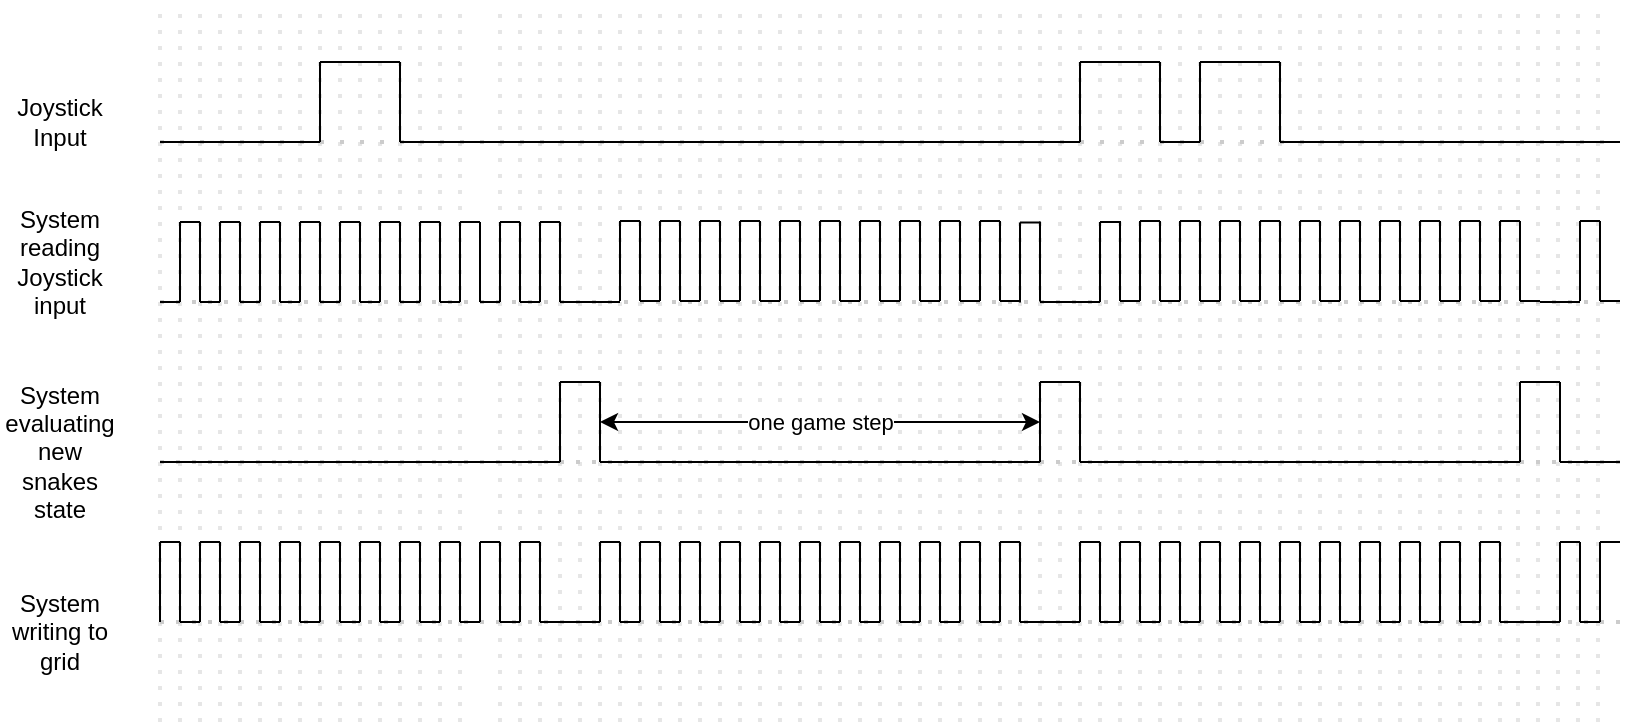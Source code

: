 <mxfile version="15.7.4" type="google"><diagram id="xC81PrJUqbJhzM6_svHA" name="Page-1"><mxGraphModel dx="1422" dy="762" grid="1" gridSize="10" guides="1" tooltips="1" connect="1" arrows="1" fold="1" page="1" pageScale="1" pageWidth="850" pageHeight="1100" math="0" shadow="0"><root><mxCell id="0"/><mxCell id="1" parent="0"/><mxCell id="H0LEZZysm_YP0fVSaxav-761" value="" style="endArrow=none;dashed=1;html=1;dashPattern=1 3;strokeWidth=2;rounded=0;targetPerimeterSpacing=0;strokeColor=#E6E6E6;" edge="1" parent="1"><mxGeometry width="50" height="50" relative="1" as="geometry"><mxPoint x="839" y="450" as="sourcePoint"/><mxPoint x="839" y="90" as="targetPoint"/></mxGeometry></mxCell><mxCell id="H0LEZZysm_YP0fVSaxav-762" value="" style="endArrow=none;dashed=1;html=1;dashPattern=1 3;strokeWidth=2;rounded=0;targetPerimeterSpacing=0;strokeColor=#E6E6E6;" edge="1" parent="1"><mxGeometry width="50" height="50" relative="1" as="geometry"><mxPoint x="829" y="450" as="sourcePoint"/><mxPoint x="829" y="90" as="targetPoint"/></mxGeometry></mxCell><mxCell id="H0LEZZysm_YP0fVSaxav-764" value="" style="endArrow=none;dashed=1;html=1;dashPattern=1 3;strokeWidth=2;rounded=0;targetPerimeterSpacing=0;strokeColor=#E6E6E6;" edge="1" parent="1"><mxGeometry width="50" height="50" relative="1" as="geometry"><mxPoint x="819" y="450" as="sourcePoint"/><mxPoint x="819" y="90" as="targetPoint"/></mxGeometry></mxCell><mxCell id="H0LEZZysm_YP0fVSaxav-765" value="" style="endArrow=none;dashed=1;html=1;dashPattern=1 3;strokeWidth=2;rounded=0;targetPerimeterSpacing=0;strokeColor=#E6E6E6;" edge="1" parent="1"><mxGeometry width="50" height="50" relative="1" as="geometry"><mxPoint x="809" y="450" as="sourcePoint"/><mxPoint x="809" y="90" as="targetPoint"/></mxGeometry></mxCell><mxCell id="H0LEZZysm_YP0fVSaxav-766" value="" style="endArrow=none;dashed=1;html=1;dashPattern=1 3;strokeWidth=2;rounded=0;targetPerimeterSpacing=0;strokeColor=#E6E6E6;" edge="1" parent="1"><mxGeometry width="50" height="50" relative="1" as="geometry"><mxPoint x="799" y="450" as="sourcePoint"/><mxPoint x="799" y="90" as="targetPoint"/></mxGeometry></mxCell><mxCell id="H0LEZZysm_YP0fVSaxav-714" value="" style="endArrow=none;dashed=1;html=1;dashPattern=1 3;strokeWidth=2;rounded=0;targetPerimeterSpacing=0;strokeColor=#E6E6E6;" edge="1" parent="1"><mxGeometry width="50" height="50" relative="1" as="geometry"><mxPoint x="330" y="450" as="sourcePoint"/><mxPoint x="330" y="90" as="targetPoint"/></mxGeometry></mxCell><mxCell id="H0LEZZysm_YP0fVSaxav-754" value="" style="endArrow=none;dashed=1;html=1;dashPattern=1 3;strokeWidth=2;rounded=0;targetPerimeterSpacing=0;strokeColor=#E6E6E6;" edge="1" parent="1"><mxGeometry width="50" height="50" relative="1" as="geometry"><mxPoint x="780" y="450" as="sourcePoint"/><mxPoint x="780" y="90" as="targetPoint"/></mxGeometry></mxCell><mxCell id="H0LEZZysm_YP0fVSaxav-755" value="" style="endArrow=none;dashed=1;html=1;dashPattern=1 3;strokeWidth=2;rounded=0;targetPerimeterSpacing=0;strokeColor=#E6E6E6;" edge="1" parent="1"><mxGeometry width="50" height="50" relative="1" as="geometry"><mxPoint x="770" y="450" as="sourcePoint"/><mxPoint x="770" y="90" as="targetPoint"/></mxGeometry></mxCell><mxCell id="H0LEZZysm_YP0fVSaxav-756" value="" style="endArrow=none;dashed=1;html=1;dashPattern=1 3;strokeWidth=2;rounded=0;targetPerimeterSpacing=0;strokeColor=#E6E6E6;" edge="1" parent="1"><mxGeometry width="50" height="50" relative="1" as="geometry"><mxPoint x="790" y="450" as="sourcePoint"/><mxPoint x="790" y="90" as="targetPoint"/></mxGeometry></mxCell><mxCell id="H0LEZZysm_YP0fVSaxav-757" value="" style="endArrow=none;dashed=1;html=1;dashPattern=1 3;strokeWidth=2;rounded=0;targetPerimeterSpacing=0;strokeColor=#E6E6E6;" edge="1" parent="1"><mxGeometry width="50" height="50" relative="1" as="geometry"><mxPoint x="760" y="450" as="sourcePoint"/><mxPoint x="760" y="90" as="targetPoint"/></mxGeometry></mxCell><mxCell id="H0LEZZysm_YP0fVSaxav-758" value="" style="endArrow=none;dashed=1;html=1;dashPattern=1 3;strokeWidth=2;rounded=0;targetPerimeterSpacing=0;strokeColor=#E6E6E6;" edge="1" parent="1"><mxGeometry width="50" height="50" relative="1" as="geometry"><mxPoint x="750" y="450" as="sourcePoint"/><mxPoint x="750" y="90" as="targetPoint"/></mxGeometry></mxCell><mxCell id="H0LEZZysm_YP0fVSaxav-735" value="" style="endArrow=none;dashed=1;html=1;dashPattern=1 3;strokeWidth=2;rounded=0;targetPerimeterSpacing=0;strokeColor=#E6E6E6;" edge="1" parent="1"><mxGeometry width="50" height="50" relative="1" as="geometry"><mxPoint x="680" y="450" as="sourcePoint"/><mxPoint x="680" y="90" as="targetPoint"/></mxGeometry></mxCell><mxCell id="H0LEZZysm_YP0fVSaxav-736" value="" style="endArrow=none;dashed=1;html=1;dashPattern=1 3;strokeWidth=2;rounded=0;targetPerimeterSpacing=0;strokeColor=#E6E6E6;" edge="1" parent="1"><mxGeometry width="50" height="50" relative="1" as="geometry"><mxPoint x="670" y="450" as="sourcePoint"/><mxPoint x="670" y="90" as="targetPoint"/></mxGeometry></mxCell><mxCell id="H0LEZZysm_YP0fVSaxav-737" value="" style="endArrow=none;dashed=1;html=1;dashPattern=1 3;strokeWidth=2;rounded=0;targetPerimeterSpacing=0;strokeColor=#E6E6E6;" edge="1" parent="1"><mxGeometry width="50" height="50" relative="1" as="geometry"><mxPoint x="690" y="450" as="sourcePoint"/><mxPoint x="690" y="90" as="targetPoint"/></mxGeometry></mxCell><mxCell id="H0LEZZysm_YP0fVSaxav-738" value="" style="endArrow=none;dashed=1;html=1;dashPattern=1 3;strokeWidth=2;rounded=0;targetPerimeterSpacing=0;strokeColor=#E6E6E6;" edge="1" parent="1"><mxGeometry width="50" height="50" relative="1" as="geometry"><mxPoint x="660" y="450" as="sourcePoint"/><mxPoint x="660" y="90" as="targetPoint"/></mxGeometry></mxCell><mxCell id="H0LEZZysm_YP0fVSaxav-745" value="" style="endArrow=none;dashed=1;html=1;dashPattern=1 3;strokeWidth=2;rounded=0;targetPerimeterSpacing=0;strokeColor=#E6E6E6;" edge="1" parent="1"><mxGeometry width="50" height="50" relative="1" as="geometry"><mxPoint x="690" y="450" as="sourcePoint"/><mxPoint x="690" y="90" as="targetPoint"/></mxGeometry></mxCell><mxCell id="H0LEZZysm_YP0fVSaxav-746" value="" style="endArrow=none;dashed=1;html=1;dashPattern=1 3;strokeWidth=2;rounded=0;targetPerimeterSpacing=0;strokeColor=#E6E6E6;" edge="1" parent="1"><mxGeometry width="50" height="50" relative="1" as="geometry"><mxPoint x="670" y="450" as="sourcePoint"/><mxPoint x="670" y="90" as="targetPoint"/></mxGeometry></mxCell><mxCell id="H0LEZZysm_YP0fVSaxav-747" value="" style="endArrow=none;dashed=1;html=1;dashPattern=1 3;strokeWidth=2;rounded=0;targetPerimeterSpacing=0;strokeColor=#E6E6E6;" edge="1" parent="1"><mxGeometry width="50" height="50" relative="1" as="geometry"><mxPoint x="680" y="450" as="sourcePoint"/><mxPoint x="680" y="90" as="targetPoint"/></mxGeometry></mxCell><mxCell id="H0LEZZysm_YP0fVSaxav-748" value="" style="endArrow=none;dashed=1;html=1;dashPattern=1 3;strokeWidth=2;rounded=0;targetPerimeterSpacing=0;strokeColor=#E6E6E6;" edge="1" parent="1"><mxGeometry width="50" height="50" relative="1" as="geometry"><mxPoint x="660" y="450" as="sourcePoint"/><mxPoint x="660" y="90" as="targetPoint"/></mxGeometry></mxCell><mxCell id="H0LEZZysm_YP0fVSaxav-739" value="" style="endArrow=none;dashed=1;html=1;dashPattern=1 3;strokeWidth=2;rounded=0;targetPerimeterSpacing=0;strokeColor=#E6E6E6;" edge="1" parent="1"><mxGeometry width="50" height="50" relative="1" as="geometry"><mxPoint x="650" y="450" as="sourcePoint"/><mxPoint x="650" y="90" as="targetPoint"/></mxGeometry></mxCell><mxCell id="H0LEZZysm_YP0fVSaxav-740" value="" style="endArrow=none;dashed=1;html=1;dashPattern=1 3;strokeWidth=2;rounded=0;targetPerimeterSpacing=0;strokeColor=#E6E6E6;" edge="1" parent="1"><mxGeometry width="50" height="50" relative="1" as="geometry"><mxPoint x="730" y="450" as="sourcePoint"/><mxPoint x="730" y="90" as="targetPoint"/></mxGeometry></mxCell><mxCell id="H0LEZZysm_YP0fVSaxav-741" value="" style="endArrow=none;dashed=1;html=1;dashPattern=1 3;strokeWidth=2;rounded=0;targetPerimeterSpacing=0;strokeColor=#E6E6E6;" edge="1" parent="1"><mxGeometry width="50" height="50" relative="1" as="geometry"><mxPoint x="720" y="450" as="sourcePoint"/><mxPoint x="720" y="90" as="targetPoint"/></mxGeometry></mxCell><mxCell id="H0LEZZysm_YP0fVSaxav-742" value="" style="endArrow=none;dashed=1;html=1;dashPattern=1 3;strokeWidth=2;rounded=0;targetPerimeterSpacing=0;strokeColor=#E6E6E6;" edge="1" parent="1"><mxGeometry width="50" height="50" relative="1" as="geometry"><mxPoint x="740" y="450" as="sourcePoint"/><mxPoint x="740" y="90" as="targetPoint"/></mxGeometry></mxCell><mxCell id="H0LEZZysm_YP0fVSaxav-743" value="" style="endArrow=none;dashed=1;html=1;dashPattern=1 3;strokeWidth=2;rounded=0;targetPerimeterSpacing=0;strokeColor=#E6E6E6;" edge="1" parent="1"><mxGeometry width="50" height="50" relative="1" as="geometry"><mxPoint x="710" y="450" as="sourcePoint"/><mxPoint x="710" y="90" as="targetPoint"/></mxGeometry></mxCell><mxCell id="H0LEZZysm_YP0fVSaxav-744" value="" style="endArrow=none;dashed=1;html=1;dashPattern=1 3;strokeWidth=2;rounded=0;targetPerimeterSpacing=0;strokeColor=#E6E6E6;" edge="1" parent="1"><mxGeometry width="50" height="50" relative="1" as="geometry"><mxPoint x="700" y="450" as="sourcePoint"/><mxPoint x="700" y="90" as="targetPoint"/></mxGeometry></mxCell><mxCell id="H0LEZZysm_YP0fVSaxav-733" value="" style="endArrow=none;dashed=1;html=1;dashPattern=1 3;strokeWidth=2;rounded=0;targetPerimeterSpacing=0;strokeColor=#E6E6E6;" edge="1" parent="1"><mxGeometry width="50" height="50" relative="1" as="geometry"><mxPoint x="570" y="450" as="sourcePoint"/><mxPoint x="570" y="90" as="targetPoint"/></mxGeometry></mxCell><mxCell id="H0LEZZysm_YP0fVSaxav-725" value="" style="endArrow=none;dashed=1;html=1;dashPattern=1 3;strokeWidth=2;rounded=0;targetPerimeterSpacing=0;strokeColor=#E6E6E6;" edge="1" parent="1"><mxGeometry width="50" height="50" relative="1" as="geometry"><mxPoint x="630" y="450" as="sourcePoint"/><mxPoint x="630" y="90" as="targetPoint"/></mxGeometry></mxCell><mxCell id="H0LEZZysm_YP0fVSaxav-726" value="" style="endArrow=none;dashed=1;html=1;dashPattern=1 3;strokeWidth=2;rounded=0;targetPerimeterSpacing=0;strokeColor=#E6E6E6;" edge="1" parent="1"><mxGeometry width="50" height="50" relative="1" as="geometry"><mxPoint x="620" y="450" as="sourcePoint"/><mxPoint x="620" y="90" as="targetPoint"/></mxGeometry></mxCell><mxCell id="H0LEZZysm_YP0fVSaxav-727" value="" style="endArrow=none;dashed=1;html=1;dashPattern=1 3;strokeWidth=2;rounded=0;targetPerimeterSpacing=0;strokeColor=#E6E6E6;" edge="1" parent="1"><mxGeometry width="50" height="50" relative="1" as="geometry"><mxPoint x="640" y="450" as="sourcePoint"/><mxPoint x="640" y="90" as="targetPoint"/></mxGeometry></mxCell><mxCell id="H0LEZZysm_YP0fVSaxav-728" value="" style="endArrow=none;dashed=1;html=1;dashPattern=1 3;strokeWidth=2;rounded=0;targetPerimeterSpacing=0;strokeColor=#E6E6E6;" edge="1" parent="1"><mxGeometry width="50" height="50" relative="1" as="geometry"><mxPoint x="610" y="450" as="sourcePoint"/><mxPoint x="610" y="90" as="targetPoint"/></mxGeometry></mxCell><mxCell id="H0LEZZysm_YP0fVSaxav-729" value="" style="endArrow=none;dashed=1;html=1;dashPattern=1 3;strokeWidth=2;rounded=0;targetPerimeterSpacing=0;strokeColor=#E6E6E6;" edge="1" parent="1"><mxGeometry width="50" height="50" relative="1" as="geometry"><mxPoint x="590" y="450" as="sourcePoint"/><mxPoint x="590" y="90" as="targetPoint"/></mxGeometry></mxCell><mxCell id="H0LEZZysm_YP0fVSaxav-730" value="" style="endArrow=none;dashed=1;html=1;dashPattern=1 3;strokeWidth=2;rounded=0;targetPerimeterSpacing=0;strokeColor=#E6E6E6;" edge="1" parent="1"><mxGeometry width="50" height="50" relative="1" as="geometry"><mxPoint x="580" y="450" as="sourcePoint"/><mxPoint x="580" y="90" as="targetPoint"/></mxGeometry></mxCell><mxCell id="H0LEZZysm_YP0fVSaxav-731" value="" style="endArrow=none;dashed=1;html=1;dashPattern=1 3;strokeWidth=2;rounded=0;targetPerimeterSpacing=0;strokeColor=#E6E6E6;" edge="1" parent="1"><mxGeometry width="50" height="50" relative="1" as="geometry"><mxPoint x="600" y="450" as="sourcePoint"/><mxPoint x="600" y="90" as="targetPoint"/></mxGeometry></mxCell><mxCell id="H0LEZZysm_YP0fVSaxav-732" value="" style="endArrow=none;dashed=1;html=1;dashPattern=1 3;strokeWidth=2;rounded=0;targetPerimeterSpacing=0;strokeColor=#E6E6E6;" edge="1" parent="1"><mxGeometry width="50" height="50" relative="1" as="geometry"><mxPoint x="300" y="450" as="sourcePoint"/><mxPoint x="300" y="90" as="targetPoint"/></mxGeometry></mxCell><mxCell id="H0LEZZysm_YP0fVSaxav-715" value="" style="endArrow=none;dashed=1;html=1;dashPattern=1 3;strokeWidth=2;rounded=0;targetPerimeterSpacing=0;strokeColor=#E6E6E6;" edge="1" parent="1"><mxGeometry width="50" height="50" relative="1" as="geometry"><mxPoint x="350" y="450" as="sourcePoint"/><mxPoint x="350" y="90" as="targetPoint"/></mxGeometry></mxCell><mxCell id="H0LEZZysm_YP0fVSaxav-716" value="" style="endArrow=none;dashed=1;html=1;dashPattern=1 3;strokeWidth=2;rounded=0;targetPerimeterSpacing=0;strokeColor=#E6E6E6;" edge="1" parent="1"><mxGeometry width="50" height="50" relative="1" as="geometry"><mxPoint x="560" y="450" as="sourcePoint"/><mxPoint x="560" y="90" as="targetPoint"/></mxGeometry></mxCell><mxCell id="H0LEZZysm_YP0fVSaxav-717" value="" style="endArrow=none;dashed=1;html=1;dashPattern=1 3;strokeWidth=2;rounded=0;targetPerimeterSpacing=0;strokeColor=#E6E6E6;" edge="1" parent="1"><mxGeometry width="50" height="50" relative="1" as="geometry"><mxPoint x="540" y="450" as="sourcePoint"/><mxPoint x="540" y="90" as="targetPoint"/></mxGeometry></mxCell><mxCell id="H0LEZZysm_YP0fVSaxav-718" value="" style="endArrow=none;dashed=1;html=1;dashPattern=1 3;strokeWidth=2;rounded=0;targetPerimeterSpacing=0;strokeColor=#E6E6E6;" edge="1" parent="1"><mxGeometry width="50" height="50" relative="1" as="geometry"><mxPoint x="530" y="450" as="sourcePoint"/><mxPoint x="530" y="90" as="targetPoint"/></mxGeometry></mxCell><mxCell id="H0LEZZysm_YP0fVSaxav-719" value="" style="endArrow=none;dashed=1;html=1;dashPattern=1 3;strokeWidth=2;rounded=0;targetPerimeterSpacing=0;strokeColor=#E6E6E6;" edge="1" parent="1"><mxGeometry width="50" height="50" relative="1" as="geometry"><mxPoint x="550" y="450" as="sourcePoint"/><mxPoint x="550" y="90" as="targetPoint"/></mxGeometry></mxCell><mxCell id="H0LEZZysm_YP0fVSaxav-708" value="" style="endArrow=none;dashed=1;html=1;dashPattern=1 3;strokeWidth=2;rounded=0;targetPerimeterSpacing=0;strokeColor=#E6E6E6;" edge="1" parent="1"><mxGeometry width="50" height="50" relative="1" as="geometry"><mxPoint x="520" y="450" as="sourcePoint"/><mxPoint x="520" y="90" as="targetPoint"/></mxGeometry></mxCell><mxCell id="H0LEZZysm_YP0fVSaxav-709" value="" style="endArrow=none;dashed=1;html=1;dashPattern=1 3;strokeWidth=2;rounded=0;targetPerimeterSpacing=0;strokeColor=#E6E6E6;" edge="1" parent="1"><mxGeometry width="50" height="50" relative="1" as="geometry"><mxPoint x="500" y="450" as="sourcePoint"/><mxPoint x="500" y="90" as="targetPoint"/></mxGeometry></mxCell><mxCell id="H0LEZZysm_YP0fVSaxav-710" value="" style="endArrow=none;dashed=1;html=1;dashPattern=1 3;strokeWidth=2;rounded=0;targetPerimeterSpacing=0;strokeColor=#E6E6E6;" edge="1" parent="1"><mxGeometry width="50" height="50" relative="1" as="geometry"><mxPoint x="490" y="450" as="sourcePoint"/><mxPoint x="490" y="90" as="targetPoint"/></mxGeometry></mxCell><mxCell id="H0LEZZysm_YP0fVSaxav-711" value="" style="endArrow=none;dashed=1;html=1;dashPattern=1 3;strokeWidth=2;rounded=0;targetPerimeterSpacing=0;strokeColor=#E6E6E6;" edge="1" parent="1"><mxGeometry width="50" height="50" relative="1" as="geometry"><mxPoint x="510" y="450" as="sourcePoint"/><mxPoint x="510" y="90" as="targetPoint"/></mxGeometry></mxCell><mxCell id="H0LEZZysm_YP0fVSaxav-697" value="" style="endArrow=none;dashed=1;html=1;dashPattern=1 3;strokeWidth=2;rounded=0;targetPerimeterSpacing=0;strokeColor=#E6E6E6;" edge="1" parent="1"><mxGeometry width="50" height="50" relative="1" as="geometry"><mxPoint x="480" y="450" as="sourcePoint"/><mxPoint x="480" y="90" as="targetPoint"/></mxGeometry></mxCell><mxCell id="H0LEZZysm_YP0fVSaxav-698" value="" style="endArrow=none;dashed=1;html=1;dashPattern=1 3;strokeWidth=2;rounded=0;targetPerimeterSpacing=0;strokeColor=#E6E6E6;" edge="1" parent="1"><mxGeometry width="50" height="50" relative="1" as="geometry"><mxPoint x="460" y="450" as="sourcePoint"/><mxPoint x="460" y="90" as="targetPoint"/></mxGeometry></mxCell><mxCell id="H0LEZZysm_YP0fVSaxav-700" value="" style="endArrow=none;dashed=1;html=1;dashPattern=1 3;strokeWidth=2;rounded=0;targetPerimeterSpacing=0;strokeColor=#E6E6E6;" edge="1" parent="1"><mxGeometry width="50" height="50" relative="1" as="geometry"><mxPoint x="470" y="450" as="sourcePoint"/><mxPoint x="470" y="90" as="targetPoint"/></mxGeometry></mxCell><mxCell id="H0LEZZysm_YP0fVSaxav-699" value="" style="endArrow=none;dashed=1;html=1;dashPattern=1 3;strokeWidth=2;rounded=0;targetPerimeterSpacing=0;strokeColor=#E6E6E6;" edge="1" parent="1"><mxGeometry width="50" height="50" relative="1" as="geometry"><mxPoint x="450" y="450" as="sourcePoint"/><mxPoint x="450" y="90" as="targetPoint"/></mxGeometry></mxCell><mxCell id="H0LEZZysm_YP0fVSaxav-705" value="" style="endArrow=none;dashed=1;html=1;dashPattern=1 3;strokeWidth=2;rounded=0;targetPerimeterSpacing=0;strokeColor=#E6E6E6;" edge="1" parent="1"><mxGeometry width="50" height="50" relative="1" as="geometry"><mxPoint x="480" y="450" as="sourcePoint"/><mxPoint x="480" y="90" as="targetPoint"/></mxGeometry></mxCell><mxCell id="H0LEZZysm_YP0fVSaxav-706" value="" style="endArrow=none;dashed=1;html=1;dashPattern=1 3;strokeWidth=2;rounded=0;targetPerimeterSpacing=0;strokeColor=#E6E6E6;" edge="1" parent="1"><mxGeometry width="50" height="50" relative="1" as="geometry"><mxPoint x="470" y="450" as="sourcePoint"/><mxPoint x="470" y="90" as="targetPoint"/></mxGeometry></mxCell><mxCell id="H0LEZZysm_YP0fVSaxav-707" value="" style="endArrow=none;dashed=1;html=1;dashPattern=1 3;strokeWidth=2;rounded=0;targetPerimeterSpacing=0;strokeColor=#E6E6E6;" edge="1" parent="1"><mxGeometry width="50" height="50" relative="1" as="geometry"><mxPoint x="460" y="450" as="sourcePoint"/><mxPoint x="460" y="90" as="targetPoint"/></mxGeometry></mxCell><mxCell id="H0LEZZysm_YP0fVSaxav-693" value="" style="endArrow=none;dashed=1;html=1;dashPattern=1 3;strokeWidth=2;rounded=0;targetPerimeterSpacing=0;strokeColor=#E6E6E6;" edge="1" parent="1"><mxGeometry width="50" height="50" relative="1" as="geometry"><mxPoint x="440" y="450" as="sourcePoint"/><mxPoint x="440" y="90" as="targetPoint"/></mxGeometry></mxCell><mxCell id="H0LEZZysm_YP0fVSaxav-694" value="" style="endArrow=none;dashed=1;html=1;dashPattern=1 3;strokeWidth=2;rounded=0;targetPerimeterSpacing=0;strokeColor=#E6E6E6;" edge="1" parent="1"><mxGeometry width="50" height="50" relative="1" as="geometry"><mxPoint x="420" y="450" as="sourcePoint"/><mxPoint x="420" y="90" as="targetPoint"/></mxGeometry></mxCell><mxCell id="H0LEZZysm_YP0fVSaxav-695" value="" style="endArrow=none;dashed=1;html=1;dashPattern=1 3;strokeWidth=2;rounded=0;targetPerimeterSpacing=0;strokeColor=#E6E6E6;" edge="1" parent="1"><mxGeometry width="50" height="50" relative="1" as="geometry"><mxPoint x="410" y="450" as="sourcePoint"/><mxPoint x="410" y="90" as="targetPoint"/></mxGeometry></mxCell><mxCell id="H0LEZZysm_YP0fVSaxav-696" value="" style="endArrow=none;dashed=1;html=1;dashPattern=1 3;strokeWidth=2;rounded=0;targetPerimeterSpacing=0;strokeColor=#E6E6E6;" edge="1" parent="1"><mxGeometry width="50" height="50" relative="1" as="geometry"><mxPoint x="430" y="450" as="sourcePoint"/><mxPoint x="430" y="90" as="targetPoint"/></mxGeometry></mxCell><mxCell id="H0LEZZysm_YP0fVSaxav-689" value="" style="endArrow=none;dashed=1;html=1;dashPattern=1 3;strokeWidth=2;rounded=0;targetPerimeterSpacing=0;strokeColor=#E6E6E6;" edge="1" parent="1"><mxGeometry width="50" height="50" relative="1" as="geometry"><mxPoint x="400" y="450" as="sourcePoint"/><mxPoint x="400" y="90" as="targetPoint"/></mxGeometry></mxCell><mxCell id="H0LEZZysm_YP0fVSaxav-690" value="" style="endArrow=none;dashed=1;html=1;dashPattern=1 3;strokeWidth=2;rounded=0;targetPerimeterSpacing=0;strokeColor=#E6E6E6;" edge="1" parent="1"><mxGeometry width="50" height="50" relative="1" as="geometry"><mxPoint x="380" y="450" as="sourcePoint"/><mxPoint x="380" y="90" as="targetPoint"/></mxGeometry></mxCell><mxCell id="H0LEZZysm_YP0fVSaxav-691" value="" style="endArrow=none;dashed=1;html=1;dashPattern=1 3;strokeWidth=2;rounded=0;targetPerimeterSpacing=0;strokeColor=#E6E6E6;" edge="1" parent="1"><mxGeometry width="50" height="50" relative="1" as="geometry"><mxPoint x="370" y="450" as="sourcePoint"/><mxPoint x="370" y="90" as="targetPoint"/></mxGeometry></mxCell><mxCell id="H0LEZZysm_YP0fVSaxav-692" value="" style="endArrow=none;dashed=1;html=1;dashPattern=1 3;strokeWidth=2;rounded=0;targetPerimeterSpacing=0;strokeColor=#E6E6E6;" edge="1" parent="1"><mxGeometry width="50" height="50" relative="1" as="geometry"><mxPoint x="390" y="450" as="sourcePoint"/><mxPoint x="390" y="90" as="targetPoint"/></mxGeometry></mxCell><mxCell id="H0LEZZysm_YP0fVSaxav-677" value="" style="endArrow=none;dashed=1;html=1;dashPattern=1 3;strokeWidth=2;rounded=0;targetPerimeterSpacing=0;strokeColor=#E6E6E6;" edge="1" parent="1"><mxGeometry width="50" height="50" relative="1" as="geometry"><mxPoint x="230" y="450" as="sourcePoint"/><mxPoint x="230" y="90" as="targetPoint"/></mxGeometry></mxCell><mxCell id="H0LEZZysm_YP0fVSaxav-678" value="" style="endArrow=none;dashed=1;html=1;dashPattern=1 3;strokeWidth=2;rounded=0;targetPerimeterSpacing=0;strokeColor=#E6E6E6;" edge="1" parent="1"><mxGeometry width="50" height="50" relative="1" as="geometry"><mxPoint x="210" y="450" as="sourcePoint"/><mxPoint x="210" y="90" as="targetPoint"/></mxGeometry></mxCell><mxCell id="H0LEZZysm_YP0fVSaxav-679" value="" style="endArrow=none;dashed=1;html=1;dashPattern=1 3;strokeWidth=2;rounded=0;targetPerimeterSpacing=0;strokeColor=#E6E6E6;" edge="1" parent="1"><mxGeometry width="50" height="50" relative="1" as="geometry"><mxPoint x="200" y="450" as="sourcePoint"/><mxPoint x="200" y="90" as="targetPoint"/></mxGeometry></mxCell><mxCell id="H0LEZZysm_YP0fVSaxav-680" value="" style="endArrow=none;dashed=1;html=1;dashPattern=1 3;strokeWidth=2;rounded=0;targetPerimeterSpacing=0;strokeColor=#E6E6E6;" edge="1" parent="1"><mxGeometry width="50" height="50" relative="1" as="geometry"><mxPoint x="220" y="450" as="sourcePoint"/><mxPoint x="220" y="90" as="targetPoint"/></mxGeometry></mxCell><mxCell id="H0LEZZysm_YP0fVSaxav-681" value="" style="endArrow=none;dashed=1;html=1;dashPattern=1 3;strokeWidth=2;rounded=0;targetPerimeterSpacing=0;strokeColor=#E6E6E6;" edge="1" parent="1"><mxGeometry width="50" height="50" relative="1" as="geometry"><mxPoint x="190" y="450" as="sourcePoint"/><mxPoint x="190" y="90" as="targetPoint"/></mxGeometry></mxCell><mxCell id="H0LEZZysm_YP0fVSaxav-682" value="" style="endArrow=none;dashed=1;html=1;dashPattern=1 3;strokeWidth=2;rounded=0;targetPerimeterSpacing=0;strokeColor=#E6E6E6;" edge="1" parent="1"><mxGeometry width="50" height="50" relative="1" as="geometry"><mxPoint x="170" y="450" as="sourcePoint"/><mxPoint x="170" y="90" as="targetPoint"/></mxGeometry></mxCell><mxCell id="H0LEZZysm_YP0fVSaxav-683" value="" style="endArrow=none;dashed=1;html=1;dashPattern=1 3;strokeWidth=2;rounded=0;targetPerimeterSpacing=0;strokeColor=#E6E6E6;" edge="1" parent="1"><mxGeometry width="50" height="50" relative="1" as="geometry"><mxPoint x="160" y="450" as="sourcePoint"/><mxPoint x="160" y="90" as="targetPoint"/></mxGeometry></mxCell><mxCell id="H0LEZZysm_YP0fVSaxav-684" value="" style="endArrow=none;dashed=1;html=1;dashPattern=1 3;strokeWidth=2;rounded=0;targetPerimeterSpacing=0;strokeColor=#E6E6E6;" edge="1" parent="1"><mxGeometry width="50" height="50" relative="1" as="geometry"><mxPoint x="180" y="450" as="sourcePoint"/><mxPoint x="180" y="90" as="targetPoint"/></mxGeometry></mxCell><mxCell id="H0LEZZysm_YP0fVSaxav-685" value="" style="endArrow=none;dashed=1;html=1;dashPattern=1 3;strokeWidth=2;rounded=0;targetPerimeterSpacing=0;strokeColor=#E6E6E6;" edge="1" parent="1"><mxGeometry width="50" height="50" relative="1" as="geometry"><mxPoint x="150" y="450" as="sourcePoint"/><mxPoint x="150" y="90" as="targetPoint"/></mxGeometry></mxCell><mxCell id="H0LEZZysm_YP0fVSaxav-686" value="" style="endArrow=none;dashed=1;html=1;dashPattern=1 3;strokeWidth=2;rounded=0;targetPerimeterSpacing=0;strokeColor=#E6E6E6;" edge="1" parent="1"><mxGeometry width="50" height="50" relative="1" as="geometry"><mxPoint x="130" y="450" as="sourcePoint"/><mxPoint x="130" y="90" as="targetPoint"/></mxGeometry></mxCell><mxCell id="H0LEZZysm_YP0fVSaxav-687" value="" style="endArrow=none;dashed=1;html=1;dashPattern=1 3;strokeWidth=2;rounded=0;targetPerimeterSpacing=0;strokeColor=#E6E6E6;" edge="1" parent="1"><mxGeometry width="50" height="50" relative="1" as="geometry"><mxPoint x="120" y="450" as="sourcePoint"/><mxPoint x="120" y="90" as="targetPoint"/></mxGeometry></mxCell><mxCell id="H0LEZZysm_YP0fVSaxav-688" value="" style="endArrow=none;dashed=1;html=1;dashPattern=1 3;strokeWidth=2;rounded=0;targetPerimeterSpacing=0;strokeColor=#E6E6E6;" edge="1" parent="1"><mxGeometry width="50" height="50" relative="1" as="geometry"><mxPoint x="140" y="450" as="sourcePoint"/><mxPoint x="140" y="90" as="targetPoint"/></mxGeometry></mxCell><mxCell id="H0LEZZysm_YP0fVSaxav-513" value="" style="endArrow=none;dashed=1;html=1;dashPattern=1 3;strokeWidth=2;rounded=0;targetPerimeterSpacing=0;strokeColor=#E6E6E6;" edge="1" parent="1"><mxGeometry width="50" height="50" relative="1" as="geometry"><mxPoint x="320" y="450" as="sourcePoint"/><mxPoint x="320" y="90" as="targetPoint"/></mxGeometry></mxCell><mxCell id="H0LEZZysm_YP0fVSaxav-514" value="" style="endArrow=none;dashed=1;html=1;dashPattern=1 3;strokeWidth=2;rounded=0;targetPerimeterSpacing=0;strokeColor=#E6E6E6;" edge="1" parent="1"><mxGeometry width="50" height="50" relative="1" as="geometry"><mxPoint x="340" y="450" as="sourcePoint"/><mxPoint x="340" y="90" as="targetPoint"/></mxGeometry></mxCell><mxCell id="H0LEZZysm_YP0fVSaxav-515" value="" style="endArrow=none;dashed=1;html=1;dashPattern=1 3;strokeWidth=2;rounded=0;targetPerimeterSpacing=0;strokeColor=#E6E6E6;" edge="1" parent="1"><mxGeometry width="50" height="50" relative="1" as="geometry"><mxPoint x="360" y="450" as="sourcePoint"/><mxPoint x="360" y="90" as="targetPoint"/></mxGeometry></mxCell><mxCell id="H0LEZZysm_YP0fVSaxav-516" value="" style="endArrow=none;dashed=1;html=1;dashPattern=1 3;strokeWidth=2;rounded=0;targetPerimeterSpacing=0;strokeColor=#E6E6E6;" edge="1" parent="1"><mxGeometry width="50" height="50" relative="1" as="geometry"><mxPoint x="310" y="450" as="sourcePoint"/><mxPoint x="310" y="90" as="targetPoint"/></mxGeometry></mxCell><mxCell id="H0LEZZysm_YP0fVSaxav-517" value="" style="endArrow=none;dashed=1;html=1;dashPattern=1 3;strokeWidth=2;rounded=0;targetPerimeterSpacing=0;strokeColor=#E6E6E6;" edge="1" parent="1"><mxGeometry width="50" height="50" relative="1" as="geometry"><mxPoint x="290" y="450" as="sourcePoint"/><mxPoint x="290" y="90" as="targetPoint"/></mxGeometry></mxCell><mxCell id="H0LEZZysm_YP0fVSaxav-518" value="" style="endArrow=none;dashed=1;html=1;dashPattern=1 3;strokeWidth=2;rounded=0;targetPerimeterSpacing=0;strokeColor=#E6E6E6;" edge="1" parent="1"><mxGeometry width="50" height="50" relative="1" as="geometry"><mxPoint x="270" y="450" as="sourcePoint"/><mxPoint x="270" y="90" as="targetPoint"/></mxGeometry></mxCell><mxCell id="H0LEZZysm_YP0fVSaxav-519" value="" style="endArrow=none;dashed=1;html=1;dashPattern=1 3;strokeWidth=2;rounded=0;targetPerimeterSpacing=0;strokeColor=#E6E6E6;" edge="1" parent="1"><mxGeometry width="50" height="50" relative="1" as="geometry"><mxPoint x="250" y="450" as="sourcePoint"/><mxPoint x="250" y="90" as="targetPoint"/></mxGeometry></mxCell><mxCell id="H0LEZZysm_YP0fVSaxav-520" value="" style="endArrow=none;dashed=1;html=1;dashPattern=1 3;strokeWidth=2;rounded=0;targetPerimeterSpacing=0;strokeColor=#E6E6E6;" edge="1" parent="1"><mxGeometry width="50" height="50" relative="1" as="geometry"><mxPoint x="240" y="450" as="sourcePoint"/><mxPoint x="240" y="90" as="targetPoint"/></mxGeometry></mxCell><mxCell id="H0LEZZysm_YP0fVSaxav-521" value="" style="endArrow=none;dashed=1;html=1;dashPattern=1 3;strokeWidth=2;rounded=0;targetPerimeterSpacing=0;strokeColor=#E6E6E6;" edge="1" parent="1"><mxGeometry width="50" height="50" relative="1" as="geometry"><mxPoint x="260" y="450" as="sourcePoint"/><mxPoint x="260" y="90" as="targetPoint"/></mxGeometry></mxCell><mxCell id="H0LEZZysm_YP0fVSaxav-20" value="" style="endArrow=none;dashed=1;html=1;strokeWidth=2;rounded=0;dashPattern=1 4;strokeColor=#CCCCCC;" edge="1" parent="1"><mxGeometry width="50" height="50" relative="1" as="geometry"><mxPoint x="120" y="160" as="sourcePoint"/><mxPoint x="850" y="160" as="targetPoint"/></mxGeometry></mxCell><mxCell id="H0LEZZysm_YP0fVSaxav-21" value="" style="endArrow=none;dashed=1;html=1;dashPattern=1 3;strokeWidth=2;rounded=0;strokeColor=#CCCCCC;" edge="1" parent="1"><mxGeometry width="50" height="50" relative="1" as="geometry"><mxPoint x="120" y="240" as="sourcePoint"/><mxPoint x="850" y="240" as="targetPoint"/></mxGeometry></mxCell><mxCell id="H0LEZZysm_YP0fVSaxav-22" value="" style="endArrow=none;dashed=1;html=1;dashPattern=1 3;strokeWidth=2;rounded=0;strokeColor=#CCCCCC;" edge="1" parent="1"><mxGeometry width="50" height="50" relative="1" as="geometry"><mxPoint x="120" y="320" as="sourcePoint"/><mxPoint x="850" y="320" as="targetPoint"/></mxGeometry></mxCell><mxCell id="H0LEZZysm_YP0fVSaxav-23" value="" style="endArrow=none;dashed=1;html=1;dashPattern=1 3;strokeWidth=2;rounded=0;strokeColor=#CCCCCC;" edge="1" parent="1"><mxGeometry width="50" height="50" relative="1" as="geometry"><mxPoint x="120" y="400" as="sourcePoint"/><mxPoint x="850" y="400" as="targetPoint"/></mxGeometry></mxCell><mxCell id="H0LEZZysm_YP0fVSaxav-25" value="Joystick Input" style="text;html=1;strokeColor=none;fillColor=none;align=center;verticalAlign=middle;whiteSpace=wrap;rounded=0;" vertex="1" parent="1"><mxGeometry x="40" y="130" width="60" height="40" as="geometry"/></mxCell><mxCell id="H0LEZZysm_YP0fVSaxav-27" value="System reading Joystick input" style="text;html=1;strokeColor=none;fillColor=none;align=center;verticalAlign=middle;whiteSpace=wrap;rounded=0;" vertex="1" parent="1"><mxGeometry x="40" y="190" width="60" height="60" as="geometry"/></mxCell><mxCell id="H0LEZZysm_YP0fVSaxav-29" value="System writing to grid" style="text;html=1;strokeColor=none;fillColor=none;align=center;verticalAlign=middle;whiteSpace=wrap;rounded=0;" vertex="1" parent="1"><mxGeometry x="40" y="380" width="60" height="50" as="geometry"/></mxCell><mxCell id="H0LEZZysm_YP0fVSaxav-30" value="System evaluating new snakes state" style="text;html=1;strokeColor=none;fillColor=none;align=center;verticalAlign=middle;whiteSpace=wrap;rounded=0;" vertex="1" parent="1"><mxGeometry x="40" y="280" width="60" height="70" as="geometry"/></mxCell><mxCell id="H0LEZZysm_YP0fVSaxav-32" value="" style="endArrow=none;html=1;rounded=0;targetPerimeterSpacing=0;fillColor=#d5e8d4;strokeColor=#000000;" edge="1" parent="1"><mxGeometry width="50" height="50" relative="1" as="geometry"><mxPoint x="120" y="160" as="sourcePoint"/><mxPoint x="200" y="160" as="targetPoint"/></mxGeometry></mxCell><mxCell id="H0LEZZysm_YP0fVSaxav-34" value="" style="endArrow=none;html=1;rounded=0;targetPerimeterSpacing=0;strokeColor=#000000;" edge="1" parent="1"><mxGeometry width="50" height="50" relative="1" as="geometry"><mxPoint x="200" y="160" as="sourcePoint"/><mxPoint x="200" y="120" as="targetPoint"/></mxGeometry></mxCell><mxCell id="H0LEZZysm_YP0fVSaxav-35" value="" style="endArrow=none;html=1;rounded=0;targetPerimeterSpacing=0;strokeColor=#000000;" edge="1" parent="1"><mxGeometry width="50" height="50" relative="1" as="geometry"><mxPoint x="200" y="120" as="sourcePoint"/><mxPoint x="240" y="120" as="targetPoint"/></mxGeometry></mxCell><mxCell id="H0LEZZysm_YP0fVSaxav-36" value="" style="endArrow=none;html=1;rounded=0;targetPerimeterSpacing=0;strokeColor=#000000;" edge="1" parent="1"><mxGeometry width="50" height="50" relative="1" as="geometry"><mxPoint x="240" y="160" as="sourcePoint"/><mxPoint x="240" y="120" as="targetPoint"/></mxGeometry></mxCell><mxCell id="H0LEZZysm_YP0fVSaxav-37" value="" style="endArrow=none;html=1;rounded=0;targetPerimeterSpacing=0;strokeColor=#000000;" edge="1" parent="1"><mxGeometry width="50" height="50" relative="1" as="geometry"><mxPoint x="240" y="160" as="sourcePoint"/><mxPoint x="580" y="160" as="targetPoint"/></mxGeometry></mxCell><mxCell id="H0LEZZysm_YP0fVSaxav-40" value="" style="endArrow=none;html=1;rounded=0;targetPerimeterSpacing=0;strokeColor=#000000;" edge="1" parent="1"><mxGeometry width="50" height="50" relative="1" as="geometry"><mxPoint x="120" y="240" as="sourcePoint"/><mxPoint x="130" y="240" as="targetPoint"/></mxGeometry></mxCell><mxCell id="H0LEZZysm_YP0fVSaxav-41" value="" style="endArrow=none;html=1;rounded=0;targetPerimeterSpacing=0;strokeColor=#000000;" edge="1" parent="1"><mxGeometry width="50" height="50" relative="1" as="geometry"><mxPoint x="130" y="240" as="sourcePoint"/><mxPoint x="130" y="200" as="targetPoint"/></mxGeometry></mxCell><mxCell id="H0LEZZysm_YP0fVSaxav-42" value="" style="endArrow=none;html=1;rounded=0;targetPerimeterSpacing=0;strokeColor=#000000;" edge="1" parent="1"><mxGeometry width="50" height="50" relative="1" as="geometry"><mxPoint x="130" y="200" as="sourcePoint"/><mxPoint x="140" y="200" as="targetPoint"/></mxGeometry></mxCell><mxCell id="H0LEZZysm_YP0fVSaxav-43" value="" style="endArrow=none;html=1;rounded=0;targetPerimeterSpacing=0;strokeColor=#000000;" edge="1" parent="1"><mxGeometry width="50" height="50" relative="1" as="geometry"><mxPoint x="140" y="200" as="sourcePoint"/><mxPoint x="140" y="240" as="targetPoint"/></mxGeometry></mxCell><mxCell id="H0LEZZysm_YP0fVSaxav-44" value="" style="endArrow=none;html=1;rounded=0;targetPerimeterSpacing=0;strokeColor=#000000;" edge="1" parent="1"><mxGeometry width="50" height="50" relative="1" as="geometry"><mxPoint x="140" y="240" as="sourcePoint"/><mxPoint x="150" y="240" as="targetPoint"/></mxGeometry></mxCell><mxCell id="H0LEZZysm_YP0fVSaxav-45" value="" style="endArrow=none;html=1;rounded=0;targetPerimeterSpacing=0;strokeColor=#000000;" edge="1" parent="1"><mxGeometry width="50" height="50" relative="1" as="geometry"><mxPoint x="150" y="240" as="sourcePoint"/><mxPoint x="150" y="200" as="targetPoint"/></mxGeometry></mxCell><mxCell id="H0LEZZysm_YP0fVSaxav-46" value="" style="endArrow=none;html=1;rounded=0;targetPerimeterSpacing=0;strokeColor=#000000;" edge="1" parent="1"><mxGeometry width="50" height="50" relative="1" as="geometry"><mxPoint x="150" y="200" as="sourcePoint"/><mxPoint x="160" y="200" as="targetPoint"/></mxGeometry></mxCell><mxCell id="H0LEZZysm_YP0fVSaxav-47" value="" style="endArrow=none;html=1;rounded=0;targetPerimeterSpacing=0;strokeColor=#000000;" edge="1" parent="1"><mxGeometry width="50" height="50" relative="1" as="geometry"><mxPoint x="160" y="200" as="sourcePoint"/><mxPoint x="160" y="240" as="targetPoint"/></mxGeometry></mxCell><mxCell id="H0LEZZysm_YP0fVSaxav-48" value="" style="endArrow=none;html=1;rounded=0;targetPerimeterSpacing=0;strokeColor=#000000;" edge="1" parent="1"><mxGeometry width="50" height="50" relative="1" as="geometry"><mxPoint x="160" y="240" as="sourcePoint"/><mxPoint x="170" y="240" as="targetPoint"/></mxGeometry></mxCell><mxCell id="H0LEZZysm_YP0fVSaxav-49" value="" style="endArrow=none;html=1;rounded=0;targetPerimeterSpacing=0;strokeColor=#000000;" edge="1" parent="1"><mxGeometry width="50" height="50" relative="1" as="geometry"><mxPoint x="170" y="240" as="sourcePoint"/><mxPoint x="170" y="200" as="targetPoint"/></mxGeometry></mxCell><mxCell id="H0LEZZysm_YP0fVSaxav-50" value="" style="endArrow=none;html=1;rounded=0;targetPerimeterSpacing=0;strokeColor=#000000;" edge="1" parent="1"><mxGeometry width="50" height="50" relative="1" as="geometry"><mxPoint x="170" y="200" as="sourcePoint"/><mxPoint x="180" y="200" as="targetPoint"/></mxGeometry></mxCell><mxCell id="H0LEZZysm_YP0fVSaxav-51" value="" style="endArrow=none;html=1;rounded=0;targetPerimeterSpacing=0;strokeColor=#000000;" edge="1" parent="1"><mxGeometry width="50" height="50" relative="1" as="geometry"><mxPoint x="180" y="200" as="sourcePoint"/><mxPoint x="180" y="240" as="targetPoint"/></mxGeometry></mxCell><mxCell id="H0LEZZysm_YP0fVSaxav-52" value="" style="endArrow=none;html=1;rounded=0;targetPerimeterSpacing=0;strokeColor=#000000;" edge="1" parent="1"><mxGeometry width="50" height="50" relative="1" as="geometry"><mxPoint x="180" y="240" as="sourcePoint"/><mxPoint x="190" y="240" as="targetPoint"/></mxGeometry></mxCell><mxCell id="H0LEZZysm_YP0fVSaxav-53" value="" style="endArrow=none;html=1;rounded=0;targetPerimeterSpacing=0;strokeColor=#000000;" edge="1" parent="1"><mxGeometry width="50" height="50" relative="1" as="geometry"><mxPoint x="190" y="240" as="sourcePoint"/><mxPoint x="190" y="200" as="targetPoint"/></mxGeometry></mxCell><mxCell id="H0LEZZysm_YP0fVSaxav-54" value="" style="endArrow=none;html=1;rounded=0;targetPerimeterSpacing=0;strokeColor=#000000;" edge="1" parent="1"><mxGeometry width="50" height="50" relative="1" as="geometry"><mxPoint x="190" y="200" as="sourcePoint"/><mxPoint x="200" y="200" as="targetPoint"/></mxGeometry></mxCell><mxCell id="H0LEZZysm_YP0fVSaxav-55" value="" style="endArrow=none;html=1;rounded=0;targetPerimeterSpacing=0;strokeColor=#000000;" edge="1" parent="1"><mxGeometry width="50" height="50" relative="1" as="geometry"><mxPoint x="200" y="200" as="sourcePoint"/><mxPoint x="200" y="240" as="targetPoint"/></mxGeometry></mxCell><mxCell id="H0LEZZysm_YP0fVSaxav-56" value="" style="endArrow=none;html=1;rounded=0;targetPerimeterSpacing=0;strokeColor=#000000;" edge="1" parent="1"><mxGeometry width="50" height="50" relative="1" as="geometry"><mxPoint x="200" y="240" as="sourcePoint"/><mxPoint x="210" y="240" as="targetPoint"/></mxGeometry></mxCell><mxCell id="H0LEZZysm_YP0fVSaxav-57" value="" style="endArrow=none;html=1;rounded=0;targetPerimeterSpacing=0;strokeColor=#000000;" edge="1" parent="1"><mxGeometry width="50" height="50" relative="1" as="geometry"><mxPoint x="210" y="240" as="sourcePoint"/><mxPoint x="210" y="200" as="targetPoint"/></mxGeometry></mxCell><mxCell id="H0LEZZysm_YP0fVSaxav-58" value="" style="endArrow=none;html=1;rounded=0;targetPerimeterSpacing=0;strokeColor=#000000;" edge="1" parent="1"><mxGeometry width="50" height="50" relative="1" as="geometry"><mxPoint x="210" y="200" as="sourcePoint"/><mxPoint x="220" y="200" as="targetPoint"/></mxGeometry></mxCell><mxCell id="H0LEZZysm_YP0fVSaxav-59" value="" style="endArrow=none;html=1;rounded=0;targetPerimeterSpacing=0;strokeColor=#000000;" edge="1" parent="1"><mxGeometry width="50" height="50" relative="1" as="geometry"><mxPoint x="220" y="200" as="sourcePoint"/><mxPoint x="220" y="240" as="targetPoint"/></mxGeometry></mxCell><mxCell id="H0LEZZysm_YP0fVSaxav-60" value="" style="endArrow=none;html=1;rounded=0;targetPerimeterSpacing=0;strokeColor=#000000;" edge="1" parent="1"><mxGeometry width="50" height="50" relative="1" as="geometry"><mxPoint x="220" y="240" as="sourcePoint"/><mxPoint x="230" y="240" as="targetPoint"/></mxGeometry></mxCell><mxCell id="H0LEZZysm_YP0fVSaxav-61" value="" style="endArrow=none;html=1;rounded=0;targetPerimeterSpacing=0;strokeColor=#000000;" edge="1" parent="1"><mxGeometry width="50" height="50" relative="1" as="geometry"><mxPoint x="230" y="240" as="sourcePoint"/><mxPoint x="230" y="200" as="targetPoint"/></mxGeometry></mxCell><mxCell id="H0LEZZysm_YP0fVSaxav-62" value="" style="endArrow=none;html=1;rounded=0;targetPerimeterSpacing=0;strokeColor=#000000;" edge="1" parent="1"><mxGeometry width="50" height="50" relative="1" as="geometry"><mxPoint x="230" y="200" as="sourcePoint"/><mxPoint x="240" y="200" as="targetPoint"/></mxGeometry></mxCell><mxCell id="H0LEZZysm_YP0fVSaxav-63" value="" style="endArrow=none;html=1;rounded=0;targetPerimeterSpacing=0;strokeColor=#000000;" edge="1" parent="1"><mxGeometry width="50" height="50" relative="1" as="geometry"><mxPoint x="240" y="200" as="sourcePoint"/><mxPoint x="240" y="240" as="targetPoint"/></mxGeometry></mxCell><mxCell id="H0LEZZysm_YP0fVSaxav-64" value="" style="endArrow=none;html=1;rounded=0;targetPerimeterSpacing=0;strokeColor=#000000;" edge="1" parent="1"><mxGeometry width="50" height="50" relative="1" as="geometry"><mxPoint x="240" y="240" as="sourcePoint"/><mxPoint x="250" y="240" as="targetPoint"/></mxGeometry></mxCell><mxCell id="H0LEZZysm_YP0fVSaxav-65" value="" style="endArrow=none;html=1;rounded=0;targetPerimeterSpacing=0;strokeColor=#000000;" edge="1" parent="1"><mxGeometry width="50" height="50" relative="1" as="geometry"><mxPoint x="250" y="240" as="sourcePoint"/><mxPoint x="250" y="200" as="targetPoint"/></mxGeometry></mxCell><mxCell id="H0LEZZysm_YP0fVSaxav-66" value="" style="endArrow=none;html=1;rounded=0;targetPerimeterSpacing=0;strokeColor=#000000;" edge="1" parent="1"><mxGeometry width="50" height="50" relative="1" as="geometry"><mxPoint x="250" y="200" as="sourcePoint"/><mxPoint x="260" y="200" as="targetPoint"/></mxGeometry></mxCell><mxCell id="H0LEZZysm_YP0fVSaxav-67" value="" style="endArrow=none;html=1;rounded=0;targetPerimeterSpacing=0;strokeColor=#000000;" edge="1" parent="1"><mxGeometry width="50" height="50" relative="1" as="geometry"><mxPoint x="260" y="200" as="sourcePoint"/><mxPoint x="260" y="240" as="targetPoint"/></mxGeometry></mxCell><mxCell id="H0LEZZysm_YP0fVSaxav-68" value="" style="endArrow=none;html=1;rounded=0;targetPerimeterSpacing=0;strokeColor=#000000;" edge="1" parent="1"><mxGeometry width="50" height="50" relative="1" as="geometry"><mxPoint x="260" y="240" as="sourcePoint"/><mxPoint x="270" y="240" as="targetPoint"/></mxGeometry></mxCell><mxCell id="H0LEZZysm_YP0fVSaxav-69" value="" style="endArrow=none;html=1;rounded=0;targetPerimeterSpacing=0;strokeColor=#000000;" edge="1" parent="1"><mxGeometry width="50" height="50" relative="1" as="geometry"><mxPoint x="270" y="240" as="sourcePoint"/><mxPoint x="270" y="200" as="targetPoint"/></mxGeometry></mxCell><mxCell id="H0LEZZysm_YP0fVSaxav-70" value="" style="endArrow=none;html=1;rounded=0;targetPerimeterSpacing=0;strokeColor=#000000;" edge="1" parent="1"><mxGeometry width="50" height="50" relative="1" as="geometry"><mxPoint x="270" y="200" as="sourcePoint"/><mxPoint x="280" y="200" as="targetPoint"/></mxGeometry></mxCell><mxCell id="H0LEZZysm_YP0fVSaxav-71" value="" style="endArrow=none;html=1;rounded=0;targetPerimeterSpacing=0;strokeColor=#000000;" edge="1" parent="1"><mxGeometry width="50" height="50" relative="1" as="geometry"><mxPoint x="280" y="200" as="sourcePoint"/><mxPoint x="280" y="240" as="targetPoint"/></mxGeometry></mxCell><mxCell id="H0LEZZysm_YP0fVSaxav-72" value="" style="endArrow=none;html=1;rounded=0;targetPerimeterSpacing=0;strokeColor=#000000;" edge="1" parent="1"><mxGeometry width="50" height="50" relative="1" as="geometry"><mxPoint x="280" y="240" as="sourcePoint"/><mxPoint x="290" y="240" as="targetPoint"/></mxGeometry></mxCell><mxCell id="H0LEZZysm_YP0fVSaxav-73" value="" style="endArrow=none;html=1;rounded=0;targetPerimeterSpacing=0;strokeColor=#000000;" edge="1" parent="1"><mxGeometry width="50" height="50" relative="1" as="geometry"><mxPoint x="290" y="240" as="sourcePoint"/><mxPoint x="290" y="200" as="targetPoint"/></mxGeometry></mxCell><mxCell id="H0LEZZysm_YP0fVSaxav-74" value="" style="endArrow=none;html=1;rounded=0;targetPerimeterSpacing=0;strokeColor=#000000;" edge="1" parent="1"><mxGeometry width="50" height="50" relative="1" as="geometry"><mxPoint x="290" y="200" as="sourcePoint"/><mxPoint x="300" y="200" as="targetPoint"/></mxGeometry></mxCell><mxCell id="H0LEZZysm_YP0fVSaxav-75" value="" style="endArrow=none;html=1;rounded=0;targetPerimeterSpacing=0;strokeColor=#000000;" edge="1" parent="1"><mxGeometry width="50" height="50" relative="1" as="geometry"><mxPoint x="300" y="200" as="sourcePoint"/><mxPoint x="300" y="240" as="targetPoint"/></mxGeometry></mxCell><mxCell id="H0LEZZysm_YP0fVSaxav-76" value="" style="endArrow=none;html=1;rounded=0;targetPerimeterSpacing=0;strokeColor=#000000;" edge="1" parent="1"><mxGeometry width="50" height="50" relative="1" as="geometry"><mxPoint x="300" y="240" as="sourcePoint"/><mxPoint x="310" y="240" as="targetPoint"/></mxGeometry></mxCell><mxCell id="H0LEZZysm_YP0fVSaxav-77" value="" style="endArrow=none;html=1;rounded=0;targetPerimeterSpacing=0;strokeColor=#000000;" edge="1" parent="1"><mxGeometry width="50" height="50" relative="1" as="geometry"><mxPoint x="310" y="240" as="sourcePoint"/><mxPoint x="310" y="200" as="targetPoint"/></mxGeometry></mxCell><mxCell id="H0LEZZysm_YP0fVSaxav-78" value="" style="endArrow=none;html=1;rounded=0;targetPerimeterSpacing=0;strokeColor=#000000;" edge="1" parent="1"><mxGeometry width="50" height="50" relative="1" as="geometry"><mxPoint x="310" y="200" as="sourcePoint"/><mxPoint x="320" y="200" as="targetPoint"/></mxGeometry></mxCell><mxCell id="H0LEZZysm_YP0fVSaxav-79" value="" style="endArrow=none;html=1;rounded=0;targetPerimeterSpacing=0;strokeColor=#000000;" edge="1" parent="1"><mxGeometry width="50" height="50" relative="1" as="geometry"><mxPoint x="320" y="200" as="sourcePoint"/><mxPoint x="320" y="240" as="targetPoint"/></mxGeometry></mxCell><mxCell id="H0LEZZysm_YP0fVSaxav-80" value="" style="endArrow=none;html=1;rounded=0;targetPerimeterSpacing=0;strokeColor=#000000;" edge="1" parent="1"><mxGeometry width="50" height="50" relative="1" as="geometry"><mxPoint x="320" y="240" as="sourcePoint"/><mxPoint x="330" y="240" as="targetPoint"/></mxGeometry></mxCell><mxCell id="H0LEZZysm_YP0fVSaxav-81" value="" style="endArrow=none;html=1;rounded=0;targetPerimeterSpacing=0;strokeColor=#000000;" edge="1" parent="1"><mxGeometry width="50" height="50" relative="1" as="geometry"><mxPoint x="350" y="239.5" as="sourcePoint"/><mxPoint x="350" y="199.5" as="targetPoint"/></mxGeometry></mxCell><mxCell id="H0LEZZysm_YP0fVSaxav-82" value="" style="endArrow=none;html=1;rounded=0;targetPerimeterSpacing=0;strokeColor=#000000;" edge="1" parent="1"><mxGeometry width="50" height="50" relative="1" as="geometry"><mxPoint x="350" y="199.5" as="sourcePoint"/><mxPoint x="360" y="199.5" as="targetPoint"/></mxGeometry></mxCell><mxCell id="H0LEZZysm_YP0fVSaxav-83" value="" style="endArrow=none;html=1;rounded=0;targetPerimeterSpacing=0;strokeColor=#000000;" edge="1" parent="1"><mxGeometry width="50" height="50" relative="1" as="geometry"><mxPoint x="360" y="199.5" as="sourcePoint"/><mxPoint x="360" y="239.5" as="targetPoint"/></mxGeometry></mxCell><mxCell id="H0LEZZysm_YP0fVSaxav-84" value="" style="endArrow=none;html=1;rounded=0;targetPerimeterSpacing=0;strokeColor=#000000;" edge="1" parent="1"><mxGeometry width="50" height="50" relative="1" as="geometry"><mxPoint x="360" y="239.5" as="sourcePoint"/><mxPoint x="370" y="239.5" as="targetPoint"/></mxGeometry></mxCell><mxCell id="H0LEZZysm_YP0fVSaxav-85" value="" style="endArrow=none;html=1;rounded=0;targetPerimeterSpacing=0;strokeColor=#000000;" edge="1" parent="1"><mxGeometry width="50" height="50" relative="1" as="geometry"><mxPoint x="370" y="239.5" as="sourcePoint"/><mxPoint x="370" y="199.5" as="targetPoint"/></mxGeometry></mxCell><mxCell id="H0LEZZysm_YP0fVSaxav-86" value="" style="endArrow=none;html=1;rounded=0;targetPerimeterSpacing=0;strokeColor=#000000;" edge="1" parent="1"><mxGeometry width="50" height="50" relative="1" as="geometry"><mxPoint x="370" y="199.5" as="sourcePoint"/><mxPoint x="380" y="199.5" as="targetPoint"/></mxGeometry></mxCell><mxCell id="H0LEZZysm_YP0fVSaxav-87" value="" style="endArrow=none;html=1;rounded=0;targetPerimeterSpacing=0;strokeColor=#000000;" edge="1" parent="1"><mxGeometry width="50" height="50" relative="1" as="geometry"><mxPoint x="380" y="199.5" as="sourcePoint"/><mxPoint x="380" y="239.5" as="targetPoint"/></mxGeometry></mxCell><mxCell id="H0LEZZysm_YP0fVSaxav-137" value="" style="endArrow=none;html=1;rounded=0;targetPerimeterSpacing=0;strokeColor=#000000;" edge="1" parent="1"><mxGeometry width="50" height="50" relative="1" as="geometry"><mxPoint x="380" y="239.5" as="sourcePoint"/><mxPoint x="390" y="239.5" as="targetPoint"/></mxGeometry></mxCell><mxCell id="H0LEZZysm_YP0fVSaxav-138" value="" style="endArrow=none;html=1;rounded=0;targetPerimeterSpacing=0;strokeColor=#000000;" edge="1" parent="1"><mxGeometry width="50" height="50" relative="1" as="geometry"><mxPoint x="390" y="239.5" as="sourcePoint"/><mxPoint x="390" y="199.5" as="targetPoint"/></mxGeometry></mxCell><mxCell id="H0LEZZysm_YP0fVSaxav-139" value="" style="endArrow=none;html=1;rounded=0;targetPerimeterSpacing=0;strokeColor=#000000;" edge="1" parent="1"><mxGeometry width="50" height="50" relative="1" as="geometry"><mxPoint x="390" y="199.5" as="sourcePoint"/><mxPoint x="400" y="199.5" as="targetPoint"/></mxGeometry></mxCell><mxCell id="H0LEZZysm_YP0fVSaxav-140" value="" style="endArrow=none;html=1;rounded=0;targetPerimeterSpacing=0;strokeColor=#000000;" edge="1" parent="1"><mxGeometry width="50" height="50" relative="1" as="geometry"><mxPoint x="400" y="199.5" as="sourcePoint"/><mxPoint x="400" y="239.5" as="targetPoint"/></mxGeometry></mxCell><mxCell id="H0LEZZysm_YP0fVSaxav-141" value="" style="endArrow=none;html=1;rounded=0;targetPerimeterSpacing=0;strokeColor=#000000;" edge="1" parent="1"><mxGeometry width="50" height="50" relative="1" as="geometry"><mxPoint x="400" y="239.5" as="sourcePoint"/><mxPoint x="410" y="239.5" as="targetPoint"/></mxGeometry></mxCell><mxCell id="H0LEZZysm_YP0fVSaxav-142" value="" style="endArrow=none;html=1;rounded=0;targetPerimeterSpacing=0;strokeColor=#000000;" edge="1" parent="1"><mxGeometry width="50" height="50" relative="1" as="geometry"><mxPoint x="410" y="239.5" as="sourcePoint"/><mxPoint x="410" y="199.5" as="targetPoint"/></mxGeometry></mxCell><mxCell id="H0LEZZysm_YP0fVSaxav-143" value="" style="endArrow=none;html=1;rounded=0;targetPerimeterSpacing=0;strokeColor=#000000;" edge="1" parent="1"><mxGeometry width="50" height="50" relative="1" as="geometry"><mxPoint x="410" y="199.5" as="sourcePoint"/><mxPoint x="420" y="199.5" as="targetPoint"/></mxGeometry></mxCell><mxCell id="H0LEZZysm_YP0fVSaxav-144" value="" style="endArrow=none;html=1;rounded=0;targetPerimeterSpacing=0;strokeColor=#000000;" edge="1" parent="1"><mxGeometry width="50" height="50" relative="1" as="geometry"><mxPoint x="420" y="199.5" as="sourcePoint"/><mxPoint x="420" y="239.5" as="targetPoint"/></mxGeometry></mxCell><mxCell id="H0LEZZysm_YP0fVSaxav-145" value="" style="endArrow=none;html=1;rounded=0;targetPerimeterSpacing=0;strokeColor=#000000;" edge="1" parent="1"><mxGeometry width="50" height="50" relative="1" as="geometry"><mxPoint x="420" y="239.5" as="sourcePoint"/><mxPoint x="430" y="239.5" as="targetPoint"/></mxGeometry></mxCell><mxCell id="H0LEZZysm_YP0fVSaxav-146" value="" style="endArrow=none;html=1;rounded=0;targetPerimeterSpacing=0;strokeColor=#000000;" edge="1" parent="1"><mxGeometry width="50" height="50" relative="1" as="geometry"><mxPoint x="430" y="239.5" as="sourcePoint"/><mxPoint x="430" y="199.5" as="targetPoint"/></mxGeometry></mxCell><mxCell id="H0LEZZysm_YP0fVSaxav-147" value="" style="endArrow=none;html=1;rounded=0;targetPerimeterSpacing=0;strokeColor=#000000;" edge="1" parent="1"><mxGeometry width="50" height="50" relative="1" as="geometry"><mxPoint x="430" y="199.5" as="sourcePoint"/><mxPoint x="440" y="199.5" as="targetPoint"/></mxGeometry></mxCell><mxCell id="H0LEZZysm_YP0fVSaxav-148" value="" style="endArrow=none;html=1;rounded=0;targetPerimeterSpacing=0;strokeColor=#000000;" edge="1" parent="1"><mxGeometry width="50" height="50" relative="1" as="geometry"><mxPoint x="440" y="199.5" as="sourcePoint"/><mxPoint x="440" y="239.5" as="targetPoint"/></mxGeometry></mxCell><mxCell id="H0LEZZysm_YP0fVSaxav-149" value="" style="endArrow=none;html=1;rounded=0;targetPerimeterSpacing=0;strokeColor=#000000;" edge="1" parent="1"><mxGeometry width="50" height="50" relative="1" as="geometry"><mxPoint x="440" y="239.5" as="sourcePoint"/><mxPoint x="450" y="239.5" as="targetPoint"/></mxGeometry></mxCell><mxCell id="H0LEZZysm_YP0fVSaxav-150" value="" style="endArrow=none;html=1;rounded=0;targetPerimeterSpacing=0;strokeColor=#000000;" edge="1" parent="1"><mxGeometry width="50" height="50" relative="1" as="geometry"><mxPoint x="450" y="239.5" as="sourcePoint"/><mxPoint x="450" y="199.5" as="targetPoint"/></mxGeometry></mxCell><mxCell id="H0LEZZysm_YP0fVSaxav-151" value="" style="endArrow=none;html=1;rounded=0;targetPerimeterSpacing=0;strokeColor=#000000;" edge="1" parent="1"><mxGeometry width="50" height="50" relative="1" as="geometry"><mxPoint x="450" y="199.5" as="sourcePoint"/><mxPoint x="460" y="199.5" as="targetPoint"/></mxGeometry></mxCell><mxCell id="H0LEZZysm_YP0fVSaxav-152" value="" style="endArrow=none;html=1;rounded=0;targetPerimeterSpacing=0;strokeColor=#000000;" edge="1" parent="1"><mxGeometry width="50" height="50" relative="1" as="geometry"><mxPoint x="460" y="199.5" as="sourcePoint"/><mxPoint x="460" y="239.5" as="targetPoint"/></mxGeometry></mxCell><mxCell id="H0LEZZysm_YP0fVSaxav-153" value="" style="endArrow=none;html=1;rounded=0;targetPerimeterSpacing=0;strokeColor=#000000;" edge="1" parent="1"><mxGeometry width="50" height="50" relative="1" as="geometry"><mxPoint x="460" y="239.5" as="sourcePoint"/><mxPoint x="470" y="239.5" as="targetPoint"/></mxGeometry></mxCell><mxCell id="H0LEZZysm_YP0fVSaxav-154" value="" style="endArrow=none;html=1;rounded=0;targetPerimeterSpacing=0;strokeColor=#000000;" edge="1" parent="1"><mxGeometry width="50" height="50" relative="1" as="geometry"><mxPoint x="470" y="239.5" as="sourcePoint"/><mxPoint x="470" y="199.5" as="targetPoint"/></mxGeometry></mxCell><mxCell id="H0LEZZysm_YP0fVSaxav-155" value="" style="endArrow=none;html=1;rounded=0;targetPerimeterSpacing=0;strokeColor=#000000;" edge="1" parent="1"><mxGeometry width="50" height="50" relative="1" as="geometry"><mxPoint x="470" y="199.5" as="sourcePoint"/><mxPoint x="480" y="199.5" as="targetPoint"/></mxGeometry></mxCell><mxCell id="H0LEZZysm_YP0fVSaxav-156" value="" style="endArrow=none;html=1;rounded=0;targetPerimeterSpacing=0;strokeColor=#000000;" edge="1" parent="1"><mxGeometry width="50" height="50" relative="1" as="geometry"><mxPoint x="480" y="199.5" as="sourcePoint"/><mxPoint x="480" y="239.5" as="targetPoint"/></mxGeometry></mxCell><mxCell id="H0LEZZysm_YP0fVSaxav-157" value="" style="endArrow=none;html=1;rounded=0;targetPerimeterSpacing=0;strokeColor=#000000;" edge="1" parent="1"><mxGeometry width="50" height="50" relative="1" as="geometry"><mxPoint x="480" y="239.5" as="sourcePoint"/><mxPoint x="490" y="239.5" as="targetPoint"/></mxGeometry></mxCell><mxCell id="H0LEZZysm_YP0fVSaxav-158" value="" style="endArrow=none;html=1;rounded=0;targetPerimeterSpacing=0;strokeColor=#000000;" edge="1" parent="1"><mxGeometry width="50" height="50" relative="1" as="geometry"><mxPoint x="490" y="239.5" as="sourcePoint"/><mxPoint x="490" y="199.5" as="targetPoint"/></mxGeometry></mxCell><mxCell id="H0LEZZysm_YP0fVSaxav-159" value="" style="endArrow=none;html=1;rounded=0;targetPerimeterSpacing=0;strokeColor=#000000;" edge="1" parent="1"><mxGeometry width="50" height="50" relative="1" as="geometry"><mxPoint x="490" y="199.5" as="sourcePoint"/><mxPoint x="500" y="199.5" as="targetPoint"/></mxGeometry></mxCell><mxCell id="H0LEZZysm_YP0fVSaxav-160" value="" style="endArrow=none;html=1;rounded=0;targetPerimeterSpacing=0;strokeColor=#000000;" edge="1" parent="1"><mxGeometry width="50" height="50" relative="1" as="geometry"><mxPoint x="500" y="199.5" as="sourcePoint"/><mxPoint x="500" y="239.5" as="targetPoint"/></mxGeometry></mxCell><mxCell id="H0LEZZysm_YP0fVSaxav-161" value="" style="endArrow=none;html=1;rounded=0;targetPerimeterSpacing=0;strokeColor=#000000;" edge="1" parent="1"><mxGeometry width="50" height="50" relative="1" as="geometry"><mxPoint x="500" y="239.5" as="sourcePoint"/><mxPoint x="510" y="239.5" as="targetPoint"/></mxGeometry></mxCell><mxCell id="H0LEZZysm_YP0fVSaxav-162" value="" style="endArrow=none;html=1;rounded=0;targetPerimeterSpacing=0;strokeColor=#000000;" edge="1" parent="1"><mxGeometry width="50" height="50" relative="1" as="geometry"><mxPoint x="510" y="239.5" as="sourcePoint"/><mxPoint x="510" y="199.5" as="targetPoint"/></mxGeometry></mxCell><mxCell id="H0LEZZysm_YP0fVSaxav-163" value="" style="endArrow=none;html=1;rounded=0;targetPerimeterSpacing=0;strokeColor=#000000;" edge="1" parent="1"><mxGeometry width="50" height="50" relative="1" as="geometry"><mxPoint x="510" y="199.5" as="sourcePoint"/><mxPoint x="520" y="199.5" as="targetPoint"/></mxGeometry></mxCell><mxCell id="H0LEZZysm_YP0fVSaxav-164" value="" style="endArrow=none;html=1;rounded=0;targetPerimeterSpacing=0;strokeColor=#000000;" edge="1" parent="1"><mxGeometry width="50" height="50" relative="1" as="geometry"><mxPoint x="520" y="199.5" as="sourcePoint"/><mxPoint x="520" y="239.5" as="targetPoint"/></mxGeometry></mxCell><mxCell id="H0LEZZysm_YP0fVSaxav-165" value="" style="endArrow=none;html=1;rounded=0;targetPerimeterSpacing=0;strokeColor=#000000;" edge="1" parent="1"><mxGeometry width="50" height="50" relative="1" as="geometry"><mxPoint x="520" y="239.5" as="sourcePoint"/><mxPoint x="530" y="239.5" as="targetPoint"/></mxGeometry></mxCell><mxCell id="H0LEZZysm_YP0fVSaxav-166" value="" style="endArrow=none;html=1;rounded=0;targetPerimeterSpacing=0;strokeColor=#000000;" edge="1" parent="1"><mxGeometry width="50" height="50" relative="1" as="geometry"><mxPoint x="530" y="239.5" as="sourcePoint"/><mxPoint x="530" y="199.5" as="targetPoint"/></mxGeometry></mxCell><mxCell id="H0LEZZysm_YP0fVSaxav-167" value="" style="endArrow=none;html=1;rounded=0;targetPerimeterSpacing=0;strokeColor=#000000;" edge="1" parent="1"><mxGeometry width="50" height="50" relative="1" as="geometry"><mxPoint x="530" y="199.5" as="sourcePoint"/><mxPoint x="540" y="199.5" as="targetPoint"/></mxGeometry></mxCell><mxCell id="H0LEZZysm_YP0fVSaxav-168" value="" style="endArrow=none;html=1;rounded=0;targetPerimeterSpacing=0;strokeColor=#000000;" edge="1" parent="1"><mxGeometry width="50" height="50" relative="1" as="geometry"><mxPoint x="540" y="199.5" as="sourcePoint"/><mxPoint x="540" y="239.5" as="targetPoint"/></mxGeometry></mxCell><mxCell id="H0LEZZysm_YP0fVSaxav-169" value="" style="endArrow=none;html=1;rounded=0;targetPerimeterSpacing=0;strokeColor=#000000;" edge="1" parent="1"><mxGeometry width="50" height="50" relative="1" as="geometry"><mxPoint x="540" y="239.5" as="sourcePoint"/><mxPoint x="550" y="239.5" as="targetPoint"/></mxGeometry></mxCell><mxCell id="H0LEZZysm_YP0fVSaxav-170" value="" style="endArrow=none;html=1;rounded=0;targetPerimeterSpacing=0;strokeColor=#000000;" edge="1" parent="1"><mxGeometry width="50" height="50" relative="1" as="geometry"><mxPoint x="590" y="240" as="sourcePoint"/><mxPoint x="590" y="200" as="targetPoint"/></mxGeometry></mxCell><mxCell id="H0LEZZysm_YP0fVSaxav-171" value="" style="endArrow=none;html=1;rounded=0;targetPerimeterSpacing=0;strokeColor=#000000;" edge="1" parent="1"><mxGeometry width="50" height="50" relative="1" as="geometry"><mxPoint x="590" y="200" as="sourcePoint"/><mxPoint x="600" y="200" as="targetPoint"/></mxGeometry></mxCell><mxCell id="H0LEZZysm_YP0fVSaxav-172" value="" style="endArrow=none;html=1;rounded=0;targetPerimeterSpacing=0;strokeColor=#000000;" edge="1" parent="1"><mxGeometry width="50" height="50" relative="1" as="geometry"><mxPoint x="600" y="199.5" as="sourcePoint"/><mxPoint x="600" y="239.5" as="targetPoint"/></mxGeometry></mxCell><mxCell id="H0LEZZysm_YP0fVSaxav-173" value="" style="endArrow=none;html=1;rounded=0;targetPerimeterSpacing=0;strokeColor=#000000;" edge="1" parent="1"><mxGeometry width="50" height="50" relative="1" as="geometry"><mxPoint x="600" y="239.5" as="sourcePoint"/><mxPoint x="610" y="239.5" as="targetPoint"/></mxGeometry></mxCell><mxCell id="H0LEZZysm_YP0fVSaxav-174" value="" style="endArrow=none;html=1;rounded=0;targetPerimeterSpacing=0;strokeColor=#000000;" edge="1" parent="1"><mxGeometry width="50" height="50" relative="1" as="geometry"><mxPoint x="610" y="239.5" as="sourcePoint"/><mxPoint x="610" y="199.5" as="targetPoint"/></mxGeometry></mxCell><mxCell id="H0LEZZysm_YP0fVSaxav-175" value="" style="endArrow=none;html=1;rounded=0;targetPerimeterSpacing=0;strokeColor=#000000;" edge="1" parent="1"><mxGeometry width="50" height="50" relative="1" as="geometry"><mxPoint x="610" y="199.5" as="sourcePoint"/><mxPoint x="620" y="199.5" as="targetPoint"/></mxGeometry></mxCell><mxCell id="H0LEZZysm_YP0fVSaxav-176" value="" style="endArrow=none;html=1;rounded=0;targetPerimeterSpacing=0;strokeColor=#000000;" edge="1" parent="1"><mxGeometry width="50" height="50" relative="1" as="geometry"><mxPoint x="620" y="199.5" as="sourcePoint"/><mxPoint x="620" y="239.5" as="targetPoint"/></mxGeometry></mxCell><mxCell id="H0LEZZysm_YP0fVSaxav-177" value="" style="endArrow=none;html=1;rounded=0;targetPerimeterSpacing=0;strokeColor=#000000;" edge="1" parent="1"><mxGeometry width="50" height="50" relative="1" as="geometry"><mxPoint x="620" y="239.5" as="sourcePoint"/><mxPoint x="630" y="239.5" as="targetPoint"/></mxGeometry></mxCell><mxCell id="H0LEZZysm_YP0fVSaxav-178" value="" style="endArrow=none;html=1;rounded=0;targetPerimeterSpacing=0;strokeColor=#000000;" edge="1" parent="1"><mxGeometry width="50" height="50" relative="1" as="geometry"><mxPoint x="630" y="239.5" as="sourcePoint"/><mxPoint x="630" y="199.5" as="targetPoint"/></mxGeometry></mxCell><mxCell id="H0LEZZysm_YP0fVSaxav-179" value="" style="endArrow=none;html=1;rounded=0;targetPerimeterSpacing=0;strokeColor=#000000;" edge="1" parent="1"><mxGeometry width="50" height="50" relative="1" as="geometry"><mxPoint x="630" y="199.5" as="sourcePoint"/><mxPoint x="640" y="199.5" as="targetPoint"/></mxGeometry></mxCell><mxCell id="H0LEZZysm_YP0fVSaxav-180" value="" style="endArrow=none;html=1;rounded=0;targetPerimeterSpacing=0;strokeColor=#000000;" edge="1" parent="1"><mxGeometry width="50" height="50" relative="1" as="geometry"><mxPoint x="640" y="199.5" as="sourcePoint"/><mxPoint x="640" y="239.5" as="targetPoint"/></mxGeometry></mxCell><mxCell id="H0LEZZysm_YP0fVSaxav-181" value="" style="endArrow=none;html=1;rounded=0;targetPerimeterSpacing=0;strokeColor=#000000;" edge="1" parent="1"><mxGeometry width="50" height="50" relative="1" as="geometry"><mxPoint x="640" y="239.5" as="sourcePoint"/><mxPoint x="650" y="239.5" as="targetPoint"/></mxGeometry></mxCell><mxCell id="H0LEZZysm_YP0fVSaxav-182" value="" style="endArrow=none;html=1;rounded=0;targetPerimeterSpacing=0;strokeColor=#000000;" edge="1" parent="1"><mxGeometry width="50" height="50" relative="1" as="geometry"><mxPoint x="650" y="239.5" as="sourcePoint"/><mxPoint x="650" y="199.5" as="targetPoint"/></mxGeometry></mxCell><mxCell id="H0LEZZysm_YP0fVSaxav-183" value="" style="endArrow=none;html=1;rounded=0;targetPerimeterSpacing=0;strokeColor=#000000;" edge="1" parent="1"><mxGeometry width="50" height="50" relative="1" as="geometry"><mxPoint x="650" y="199.5" as="sourcePoint"/><mxPoint x="660" y="199.5" as="targetPoint"/></mxGeometry></mxCell><mxCell id="H0LEZZysm_YP0fVSaxav-184" value="" style="endArrow=none;html=1;rounded=0;targetPerimeterSpacing=0;strokeColor=#000000;" edge="1" parent="1"><mxGeometry width="50" height="50" relative="1" as="geometry"><mxPoint x="660" y="199.5" as="sourcePoint"/><mxPoint x="660" y="239.5" as="targetPoint"/></mxGeometry></mxCell><mxCell id="H0LEZZysm_YP0fVSaxav-185" value="" style="endArrow=none;html=1;rounded=0;targetPerimeterSpacing=0;strokeColor=#000000;" edge="1" parent="1"><mxGeometry width="50" height="50" relative="1" as="geometry"><mxPoint x="660" y="239.5" as="sourcePoint"/><mxPoint x="670" y="239.5" as="targetPoint"/></mxGeometry></mxCell><mxCell id="H0LEZZysm_YP0fVSaxav-186" value="" style="endArrow=none;html=1;rounded=0;targetPerimeterSpacing=0;strokeColor=#000000;" edge="1" parent="1"><mxGeometry width="50" height="50" relative="1" as="geometry"><mxPoint x="670" y="239.5" as="sourcePoint"/><mxPoint x="670" y="199.5" as="targetPoint"/></mxGeometry></mxCell><mxCell id="H0LEZZysm_YP0fVSaxav-187" value="" style="endArrow=none;html=1;rounded=0;targetPerimeterSpacing=0;strokeColor=#000000;" edge="1" parent="1"><mxGeometry width="50" height="50" relative="1" as="geometry"><mxPoint x="670" y="199.5" as="sourcePoint"/><mxPoint x="680" y="199.5" as="targetPoint"/></mxGeometry></mxCell><mxCell id="H0LEZZysm_YP0fVSaxav-188" value="" style="endArrow=none;html=1;rounded=0;targetPerimeterSpacing=0;strokeColor=#000000;" edge="1" parent="1"><mxGeometry width="50" height="50" relative="1" as="geometry"><mxPoint x="680" y="199.5" as="sourcePoint"/><mxPoint x="680" y="239.5" as="targetPoint"/></mxGeometry></mxCell><mxCell id="H0LEZZysm_YP0fVSaxav-189" value="" style="endArrow=none;html=1;rounded=0;targetPerimeterSpacing=0;strokeColor=#000000;" edge="1" parent="1"><mxGeometry width="50" height="50" relative="1" as="geometry"><mxPoint x="680" y="239.5" as="sourcePoint"/><mxPoint x="690" y="239.5" as="targetPoint"/></mxGeometry></mxCell><mxCell id="H0LEZZysm_YP0fVSaxav-190" value="" style="endArrow=none;html=1;rounded=0;targetPerimeterSpacing=0;strokeColor=#000000;" edge="1" parent="1"><mxGeometry width="50" height="50" relative="1" as="geometry"><mxPoint x="690" y="239.5" as="sourcePoint"/><mxPoint x="690" y="199.5" as="targetPoint"/></mxGeometry></mxCell><mxCell id="H0LEZZysm_YP0fVSaxav-191" value="" style="endArrow=none;html=1;rounded=0;targetPerimeterSpacing=0;strokeColor=#000000;" edge="1" parent="1"><mxGeometry width="50" height="50" relative="1" as="geometry"><mxPoint x="690" y="199.5" as="sourcePoint"/><mxPoint x="700" y="199.5" as="targetPoint"/></mxGeometry></mxCell><mxCell id="H0LEZZysm_YP0fVSaxav-192" value="" style="endArrow=none;html=1;rounded=0;targetPerimeterSpacing=0;strokeColor=#000000;" edge="1" parent="1"><mxGeometry width="50" height="50" relative="1" as="geometry"><mxPoint x="700" y="199.5" as="sourcePoint"/><mxPoint x="700" y="239.5" as="targetPoint"/></mxGeometry></mxCell><mxCell id="H0LEZZysm_YP0fVSaxav-193" value="" style="endArrow=none;html=1;rounded=0;targetPerimeterSpacing=0;strokeColor=#000000;" edge="1" parent="1"><mxGeometry width="50" height="50" relative="1" as="geometry"><mxPoint x="700" y="239.5" as="sourcePoint"/><mxPoint x="710" y="239.5" as="targetPoint"/></mxGeometry></mxCell><mxCell id="H0LEZZysm_YP0fVSaxav-194" value="" style="endArrow=none;html=1;rounded=0;targetPerimeterSpacing=0;strokeColor=#000000;" edge="1" parent="1"><mxGeometry width="50" height="50" relative="1" as="geometry"><mxPoint x="710" y="239.5" as="sourcePoint"/><mxPoint x="710" y="199.5" as="targetPoint"/></mxGeometry></mxCell><mxCell id="H0LEZZysm_YP0fVSaxav-195" value="" style="endArrow=none;html=1;rounded=0;targetPerimeterSpacing=0;strokeColor=#000000;" edge="1" parent="1"><mxGeometry width="50" height="50" relative="1" as="geometry"><mxPoint x="710" y="199.5" as="sourcePoint"/><mxPoint x="720" y="199.5" as="targetPoint"/></mxGeometry></mxCell><mxCell id="H0LEZZysm_YP0fVSaxav-196" value="" style="endArrow=none;html=1;rounded=0;targetPerimeterSpacing=0;strokeColor=#000000;" edge="1" parent="1"><mxGeometry width="50" height="50" relative="1" as="geometry"><mxPoint x="720" y="199.5" as="sourcePoint"/><mxPoint x="720" y="239.5" as="targetPoint"/></mxGeometry></mxCell><mxCell id="H0LEZZysm_YP0fVSaxav-197" value="" style="endArrow=none;html=1;rounded=0;targetPerimeterSpacing=0;strokeColor=#000000;" edge="1" parent="1"><mxGeometry width="50" height="50" relative="1" as="geometry"><mxPoint x="720" y="239.5" as="sourcePoint"/><mxPoint x="730" y="239.5" as="targetPoint"/></mxGeometry></mxCell><mxCell id="H0LEZZysm_YP0fVSaxav-198" value="" style="endArrow=none;html=1;rounded=0;targetPerimeterSpacing=0;strokeColor=#000000;" edge="1" parent="1"><mxGeometry width="50" height="50" relative="1" as="geometry"><mxPoint x="730" y="239.5" as="sourcePoint"/><mxPoint x="730" y="199.5" as="targetPoint"/></mxGeometry></mxCell><mxCell id="H0LEZZysm_YP0fVSaxav-199" value="" style="endArrow=none;html=1;rounded=0;targetPerimeterSpacing=0;strokeColor=#000000;" edge="1" parent="1"><mxGeometry width="50" height="50" relative="1" as="geometry"><mxPoint x="730" y="199.5" as="sourcePoint"/><mxPoint x="740" y="199.5" as="targetPoint"/></mxGeometry></mxCell><mxCell id="H0LEZZysm_YP0fVSaxav-200" value="" style="endArrow=none;html=1;rounded=0;targetPerimeterSpacing=0;strokeColor=#000000;" edge="1" parent="1"><mxGeometry width="50" height="50" relative="1" as="geometry"><mxPoint x="740" y="199.5" as="sourcePoint"/><mxPoint x="740" y="239.5" as="targetPoint"/></mxGeometry></mxCell><mxCell id="H0LEZZysm_YP0fVSaxav-201" value="" style="endArrow=none;html=1;rounded=0;targetPerimeterSpacing=0;strokeColor=#000000;" edge="1" parent="1"><mxGeometry width="50" height="50" relative="1" as="geometry"><mxPoint x="740" y="239.5" as="sourcePoint"/><mxPoint x="750" y="239.5" as="targetPoint"/></mxGeometry></mxCell><mxCell id="H0LEZZysm_YP0fVSaxav-202" value="" style="endArrow=none;html=1;rounded=0;targetPerimeterSpacing=0;strokeColor=#000000;" edge="1" parent="1"><mxGeometry width="50" height="50" relative="1" as="geometry"><mxPoint x="750" y="239.5" as="sourcePoint"/><mxPoint x="750" y="199.5" as="targetPoint"/></mxGeometry></mxCell><mxCell id="H0LEZZysm_YP0fVSaxav-203" value="" style="endArrow=none;html=1;rounded=0;targetPerimeterSpacing=0;strokeColor=#000000;" edge="1" parent="1"><mxGeometry width="50" height="50" relative="1" as="geometry"><mxPoint x="750" y="199.5" as="sourcePoint"/><mxPoint x="760" y="199.5" as="targetPoint"/></mxGeometry></mxCell><mxCell id="H0LEZZysm_YP0fVSaxav-204" value="" style="endArrow=none;html=1;rounded=0;targetPerimeterSpacing=0;strokeColor=#000000;" edge="1" parent="1"><mxGeometry width="50" height="50" relative="1" as="geometry"><mxPoint x="760" y="199.5" as="sourcePoint"/><mxPoint x="760" y="239.5" as="targetPoint"/></mxGeometry></mxCell><mxCell id="H0LEZZysm_YP0fVSaxav-205" value="" style="endArrow=none;html=1;rounded=0;targetPerimeterSpacing=0;strokeColor=#000000;" edge="1" parent="1"><mxGeometry width="50" height="50" relative="1" as="geometry"><mxPoint x="760" y="239.5" as="sourcePoint"/><mxPoint x="770" y="239.5" as="targetPoint"/></mxGeometry></mxCell><mxCell id="H0LEZZysm_YP0fVSaxav-206" value="" style="endArrow=none;html=1;rounded=0;targetPerimeterSpacing=0;strokeColor=#000000;" edge="1" parent="1"><mxGeometry width="50" height="50" relative="1" as="geometry"><mxPoint x="770" y="239.5" as="sourcePoint"/><mxPoint x="770" y="199.5" as="targetPoint"/></mxGeometry></mxCell><mxCell id="H0LEZZysm_YP0fVSaxav-207" value="" style="endArrow=none;html=1;rounded=0;targetPerimeterSpacing=0;strokeColor=#000000;" edge="1" parent="1"><mxGeometry width="50" height="50" relative="1" as="geometry"><mxPoint x="770" y="199.5" as="sourcePoint"/><mxPoint x="780" y="199.5" as="targetPoint"/></mxGeometry></mxCell><mxCell id="H0LEZZysm_YP0fVSaxav-208" value="" style="endArrow=none;html=1;rounded=0;targetPerimeterSpacing=0;strokeColor=#000000;" edge="1" parent="1"><mxGeometry width="50" height="50" relative="1" as="geometry"><mxPoint x="780" y="199.5" as="sourcePoint"/><mxPoint x="780" y="239.5" as="targetPoint"/></mxGeometry></mxCell><mxCell id="H0LEZZysm_YP0fVSaxav-209" value="" style="endArrow=none;html=1;rounded=0;targetPerimeterSpacing=0;strokeColor=#000000;" edge="1" parent="1"><mxGeometry width="50" height="50" relative="1" as="geometry"><mxPoint x="780" y="239.5" as="sourcePoint"/><mxPoint x="790" y="239.5" as="targetPoint"/></mxGeometry></mxCell><mxCell id="H0LEZZysm_YP0fVSaxav-210" value="" style="endArrow=none;html=1;rounded=0;targetPerimeterSpacing=0;strokeColor=#000000;" edge="1" parent="1"><mxGeometry width="50" height="50" relative="1" as="geometry"><mxPoint x="790" y="239.5" as="sourcePoint"/><mxPoint x="790" y="199.5" as="targetPoint"/></mxGeometry></mxCell><mxCell id="H0LEZZysm_YP0fVSaxav-211" value="" style="endArrow=none;html=1;rounded=0;targetPerimeterSpacing=0;strokeColor=#000000;" edge="1" parent="1"><mxGeometry width="50" height="50" relative="1" as="geometry"><mxPoint x="790" y="199.5" as="sourcePoint"/><mxPoint x="800" y="199.5" as="targetPoint"/></mxGeometry></mxCell><mxCell id="H0LEZZysm_YP0fVSaxav-212" value="" style="endArrow=none;html=1;rounded=0;targetPerimeterSpacing=0;strokeColor=#000000;" edge="1" parent="1"><mxGeometry width="50" height="50" relative="1" as="geometry"><mxPoint x="800" y="199.5" as="sourcePoint"/><mxPoint x="800" y="239.5" as="targetPoint"/></mxGeometry></mxCell><mxCell id="H0LEZZysm_YP0fVSaxav-213" value="" style="endArrow=none;html=1;rounded=0;targetPerimeterSpacing=0;strokeColor=#000000;" edge="1" parent="1"><mxGeometry width="50" height="50" relative="1" as="geometry"><mxPoint x="800" y="239.5" as="sourcePoint"/><mxPoint x="810" y="239.5" as="targetPoint"/></mxGeometry></mxCell><mxCell id="H0LEZZysm_YP0fVSaxav-214" value="" style="endArrow=none;html=1;rounded=0;targetPerimeterSpacing=0;strokeColor=#000000;" edge="1" parent="1"><mxGeometry width="50" height="50" relative="1" as="geometry"><mxPoint x="830" y="239.5" as="sourcePoint"/><mxPoint x="830" y="199.5" as="targetPoint"/></mxGeometry></mxCell><mxCell id="H0LEZZysm_YP0fVSaxav-215" value="" style="endArrow=none;html=1;rounded=0;targetPerimeterSpacing=0;strokeColor=#000000;" edge="1" parent="1"><mxGeometry width="50" height="50" relative="1" as="geometry"><mxPoint x="830" y="199.5" as="sourcePoint"/><mxPoint x="840" y="199.5" as="targetPoint"/></mxGeometry></mxCell><mxCell id="H0LEZZysm_YP0fVSaxav-216" value="" style="endArrow=none;html=1;rounded=0;targetPerimeterSpacing=0;strokeColor=#000000;" edge="1" parent="1"><mxGeometry width="50" height="50" relative="1" as="geometry"><mxPoint x="840" y="199.5" as="sourcePoint"/><mxPoint x="840" y="239.5" as="targetPoint"/></mxGeometry></mxCell><mxCell id="H0LEZZysm_YP0fVSaxav-217" value="" style="endArrow=none;html=1;rounded=0;targetPerimeterSpacing=0;strokeColor=#000000;" edge="1" parent="1"><mxGeometry width="50" height="50" relative="1" as="geometry"><mxPoint x="840" y="239.5" as="sourcePoint"/><mxPoint x="850" y="239.5" as="targetPoint"/></mxGeometry></mxCell><mxCell id="H0LEZZysm_YP0fVSaxav-281" value="" style="endArrow=none;html=1;rounded=0;targetPerimeterSpacing=0;strokeColor=#000000;" edge="1" parent="1"><mxGeometry width="50" height="50" relative="1" as="geometry"><mxPoint x="580" y="160" as="sourcePoint"/><mxPoint x="580" y="120" as="targetPoint"/></mxGeometry></mxCell><mxCell id="H0LEZZysm_YP0fVSaxav-282" value="" style="endArrow=none;html=1;rounded=0;targetPerimeterSpacing=0;strokeColor=#000000;" edge="1" parent="1"><mxGeometry width="50" height="50" relative="1" as="geometry"><mxPoint x="580" y="120" as="sourcePoint"/><mxPoint x="620" y="120" as="targetPoint"/></mxGeometry></mxCell><mxCell id="H0LEZZysm_YP0fVSaxav-283" value="" style="endArrow=none;html=1;rounded=0;targetPerimeterSpacing=0;strokeColor=#000000;" edge="1" parent="1"><mxGeometry width="50" height="50" relative="1" as="geometry"><mxPoint x="620" y="160" as="sourcePoint"/><mxPoint x="620" y="120" as="targetPoint"/></mxGeometry></mxCell><mxCell id="H0LEZZysm_YP0fVSaxav-284" value="" style="endArrow=none;html=1;rounded=0;targetPerimeterSpacing=0;strokeColor=#000000;" edge="1" parent="1"><mxGeometry width="50" height="50" relative="1" as="geometry"><mxPoint x="640" y="160" as="sourcePoint"/><mxPoint x="620" y="160" as="targetPoint"/></mxGeometry></mxCell><mxCell id="H0LEZZysm_YP0fVSaxav-285" value="" style="endArrow=none;html=1;rounded=0;targetPerimeterSpacing=0;strokeColor=#000000;" edge="1" parent="1"><mxGeometry width="50" height="50" relative="1" as="geometry"><mxPoint x="640" y="160" as="sourcePoint"/><mxPoint x="640" y="120" as="targetPoint"/></mxGeometry></mxCell><mxCell id="H0LEZZysm_YP0fVSaxav-286" value="" style="endArrow=none;html=1;rounded=0;targetPerimeterSpacing=0;strokeColor=#000000;" edge="1" parent="1"><mxGeometry width="50" height="50" relative="1" as="geometry"><mxPoint x="640" y="120" as="sourcePoint"/><mxPoint x="680" y="120" as="targetPoint"/></mxGeometry></mxCell><mxCell id="H0LEZZysm_YP0fVSaxav-287" value="" style="endArrow=none;html=1;rounded=0;targetPerimeterSpacing=0;strokeColor=#000000;" edge="1" parent="1"><mxGeometry width="50" height="50" relative="1" as="geometry"><mxPoint x="680" y="160" as="sourcePoint"/><mxPoint x="680" y="120" as="targetPoint"/></mxGeometry></mxCell><mxCell id="H0LEZZysm_YP0fVSaxav-288" value="" style="endArrow=none;html=1;rounded=0;targetPerimeterSpacing=0;strokeColor=#000000;" edge="1" parent="1"><mxGeometry width="50" height="50" relative="1" as="geometry"><mxPoint x="850" y="160" as="sourcePoint"/><mxPoint x="680" y="160" as="targetPoint"/></mxGeometry></mxCell><mxCell id="H0LEZZysm_YP0fVSaxav-289" value="" style="endArrow=none;html=1;rounded=0;targetPerimeterSpacing=0;strokeColor=#000000;" edge="1" parent="1"><mxGeometry width="50" height="50" relative="1" as="geometry"><mxPoint x="120" y="320" as="sourcePoint"/><mxPoint x="320" y="320" as="targetPoint"/></mxGeometry></mxCell><mxCell id="H0LEZZysm_YP0fVSaxav-290" value="" style="endArrow=none;html=1;rounded=0;targetPerimeterSpacing=0;strokeColor=#000000;" edge="1" parent="1"><mxGeometry width="50" height="50" relative="1" as="geometry"><mxPoint x="320" y="320" as="sourcePoint"/><mxPoint x="320" y="280" as="targetPoint"/></mxGeometry></mxCell><mxCell id="H0LEZZysm_YP0fVSaxav-292" value="" style="endArrow=none;html=1;rounded=0;targetPerimeterSpacing=0;strokeColor=#000000;" edge="1" parent="1"><mxGeometry width="50" height="50" relative="1" as="geometry"><mxPoint x="340" y="320" as="sourcePoint"/><mxPoint x="340" y="280" as="targetPoint"/></mxGeometry></mxCell><mxCell id="H0LEZZysm_YP0fVSaxav-293" value="" style="endArrow=none;html=1;rounded=0;targetPerimeterSpacing=0;strokeColor=#000000;" edge="1" parent="1"><mxGeometry width="50" height="50" relative="1" as="geometry"><mxPoint x="320" y="280" as="sourcePoint"/><mxPoint x="340" y="280" as="targetPoint"/></mxGeometry></mxCell><mxCell id="H0LEZZysm_YP0fVSaxav-294" value="" style="endArrow=none;html=1;rounded=0;targetPerimeterSpacing=0;strokeColor=#000000;" edge="1" parent="1"><mxGeometry width="50" height="50" relative="1" as="geometry"><mxPoint x="340" y="320" as="sourcePoint"/><mxPoint x="560" y="320" as="targetPoint"/></mxGeometry></mxCell><mxCell id="H0LEZZysm_YP0fVSaxav-295" value="" style="endArrow=none;html=1;rounded=0;targetPerimeterSpacing=0;strokeColor=#000000;" edge="1" parent="1"><mxGeometry width="50" height="50" relative="1" as="geometry"><mxPoint x="560" y="320" as="sourcePoint"/><mxPoint x="560" y="280" as="targetPoint"/></mxGeometry></mxCell><mxCell id="H0LEZZysm_YP0fVSaxav-296" value="" style="endArrow=none;html=1;rounded=0;targetPerimeterSpacing=0;strokeColor=#000000;" edge="1" parent="1"><mxGeometry width="50" height="50" relative="1" as="geometry"><mxPoint x="580" y="320" as="sourcePoint"/><mxPoint x="580" y="280" as="targetPoint"/></mxGeometry></mxCell><mxCell id="H0LEZZysm_YP0fVSaxav-297" value="" style="endArrow=none;html=1;rounded=0;targetPerimeterSpacing=0;strokeColor=#000000;" edge="1" parent="1"><mxGeometry width="50" height="50" relative="1" as="geometry"><mxPoint x="560" y="280" as="sourcePoint"/><mxPoint x="580" y="280" as="targetPoint"/></mxGeometry></mxCell><mxCell id="H0LEZZysm_YP0fVSaxav-298" value="" style="endArrow=none;html=1;rounded=0;targetPerimeterSpacing=0;strokeColor=#000000;" edge="1" parent="1"><mxGeometry width="50" height="50" relative="1" as="geometry"><mxPoint x="580" y="320" as="sourcePoint"/><mxPoint x="800" y="320" as="targetPoint"/></mxGeometry></mxCell><mxCell id="H0LEZZysm_YP0fVSaxav-299" value="" style="endArrow=none;html=1;rounded=0;targetPerimeterSpacing=0;strokeColor=#000000;" edge="1" parent="1"><mxGeometry width="50" height="50" relative="1" as="geometry"><mxPoint x="800" y="320" as="sourcePoint"/><mxPoint x="800" y="280" as="targetPoint"/></mxGeometry></mxCell><mxCell id="H0LEZZysm_YP0fVSaxav-300" value="" style="endArrow=none;html=1;rounded=0;targetPerimeterSpacing=0;strokeColor=#000000;" edge="1" parent="1"><mxGeometry width="50" height="50" relative="1" as="geometry"><mxPoint x="820" y="320" as="sourcePoint"/><mxPoint x="820" y="280" as="targetPoint"/></mxGeometry></mxCell><mxCell id="H0LEZZysm_YP0fVSaxav-301" value="" style="endArrow=none;html=1;rounded=0;targetPerimeterSpacing=0;strokeColor=#000000;" edge="1" parent="1"><mxGeometry width="50" height="50" relative="1" as="geometry"><mxPoint x="800" y="280" as="sourcePoint"/><mxPoint x="820" y="280" as="targetPoint"/></mxGeometry></mxCell><mxCell id="H0LEZZysm_YP0fVSaxav-308" value="" style="endArrow=none;html=1;rounded=0;targetPerimeterSpacing=0;strokeColor=#000000;" edge="1" parent="1"><mxGeometry width="50" height="50" relative="1" as="geometry"><mxPoint x="820" y="320" as="sourcePoint"/><mxPoint x="820" y="280" as="targetPoint"/></mxGeometry></mxCell><mxCell id="H0LEZZysm_YP0fVSaxav-309" value="" style="endArrow=none;html=1;rounded=0;targetPerimeterSpacing=0;strokeColor=#000000;" edge="1" parent="1"><mxGeometry width="50" height="50" relative="1" as="geometry"><mxPoint x="820" y="320" as="sourcePoint"/><mxPoint x="850" y="320" as="targetPoint"/></mxGeometry></mxCell><mxCell id="H0LEZZysm_YP0fVSaxav-314" value="one game step" style="endArrow=classic;startArrow=classic;html=1;rounded=0;targetPerimeterSpacing=0;strokeColor=#000000;" edge="1" parent="1"><mxGeometry width="50" height="50" relative="1" as="geometry"><mxPoint x="340" y="300" as="sourcePoint"/><mxPoint x="560" y="300" as="targetPoint"/></mxGeometry></mxCell><mxCell id="H0LEZZysm_YP0fVSaxav-315" value="" style="endArrow=none;html=1;rounded=0;targetPerimeterSpacing=0;strokeColor=#000000;" edge="1" parent="1"><mxGeometry width="50" height="50" relative="1" as="geometry"><mxPoint x="130" y="400" as="sourcePoint"/><mxPoint x="140" y="400" as="targetPoint"/></mxGeometry></mxCell><mxCell id="H0LEZZysm_YP0fVSaxav-316" value="" style="endArrow=none;html=1;rounded=0;targetPerimeterSpacing=0;strokeColor=#000000;" edge="1" parent="1"><mxGeometry width="50" height="50" relative="1" as="geometry"><mxPoint x="140" y="400" as="sourcePoint"/><mxPoint x="140" y="360" as="targetPoint"/></mxGeometry></mxCell><mxCell id="H0LEZZysm_YP0fVSaxav-317" value="" style="endArrow=none;html=1;rounded=0;targetPerimeterSpacing=0;strokeColor=#000000;" edge="1" parent="1"><mxGeometry width="50" height="50" relative="1" as="geometry"><mxPoint x="140" y="360" as="sourcePoint"/><mxPoint x="150" y="360" as="targetPoint"/></mxGeometry></mxCell><mxCell id="H0LEZZysm_YP0fVSaxav-318" value="" style="endArrow=none;html=1;rounded=0;targetPerimeterSpacing=0;strokeColor=#000000;" edge="1" parent="1"><mxGeometry width="50" height="50" relative="1" as="geometry"><mxPoint x="150" y="360" as="sourcePoint"/><mxPoint x="150" y="400" as="targetPoint"/></mxGeometry></mxCell><mxCell id="H0LEZZysm_YP0fVSaxav-319" value="" style="endArrow=none;html=1;rounded=0;targetPerimeterSpacing=0;strokeColor=#000000;" edge="1" parent="1"><mxGeometry width="50" height="50" relative="1" as="geometry"><mxPoint x="150" y="400" as="sourcePoint"/><mxPoint x="160" y="400" as="targetPoint"/></mxGeometry></mxCell><mxCell id="H0LEZZysm_YP0fVSaxav-320" value="" style="endArrow=none;html=1;rounded=0;targetPerimeterSpacing=0;strokeColor=#000000;" edge="1" parent="1"><mxGeometry width="50" height="50" relative="1" as="geometry"><mxPoint x="160" y="400" as="sourcePoint"/><mxPoint x="160" y="360" as="targetPoint"/></mxGeometry></mxCell><mxCell id="H0LEZZysm_YP0fVSaxav-321" value="" style="endArrow=none;html=1;rounded=0;targetPerimeterSpacing=0;strokeColor=#000000;" edge="1" parent="1"><mxGeometry width="50" height="50" relative="1" as="geometry"><mxPoint x="160" y="360" as="sourcePoint"/><mxPoint x="170" y="360" as="targetPoint"/></mxGeometry></mxCell><mxCell id="H0LEZZysm_YP0fVSaxav-322" value="" style="endArrow=none;html=1;rounded=0;targetPerimeterSpacing=0;strokeColor=#000000;" edge="1" parent="1"><mxGeometry width="50" height="50" relative="1" as="geometry"><mxPoint x="170" y="360" as="sourcePoint"/><mxPoint x="170" y="400" as="targetPoint"/></mxGeometry></mxCell><mxCell id="H0LEZZysm_YP0fVSaxav-323" value="" style="endArrow=none;html=1;rounded=0;targetPerimeterSpacing=0;strokeColor=#000000;" edge="1" parent="1"><mxGeometry width="50" height="50" relative="1" as="geometry"><mxPoint x="170" y="400" as="sourcePoint"/><mxPoint x="180" y="400" as="targetPoint"/></mxGeometry></mxCell><mxCell id="H0LEZZysm_YP0fVSaxav-324" value="" style="endArrow=none;html=1;rounded=0;targetPerimeterSpacing=0;strokeColor=#000000;" edge="1" parent="1"><mxGeometry width="50" height="50" relative="1" as="geometry"><mxPoint x="180" y="400" as="sourcePoint"/><mxPoint x="180" y="360" as="targetPoint"/></mxGeometry></mxCell><mxCell id="H0LEZZysm_YP0fVSaxav-325" value="" style="endArrow=none;html=1;rounded=0;targetPerimeterSpacing=0;strokeColor=#000000;" edge="1" parent="1"><mxGeometry width="50" height="50" relative="1" as="geometry"><mxPoint x="180" y="360" as="sourcePoint"/><mxPoint x="190" y="360" as="targetPoint"/></mxGeometry></mxCell><mxCell id="H0LEZZysm_YP0fVSaxav-326" value="" style="endArrow=none;html=1;rounded=0;targetPerimeterSpacing=0;strokeColor=#000000;" edge="1" parent="1"><mxGeometry width="50" height="50" relative="1" as="geometry"><mxPoint x="190" y="360" as="sourcePoint"/><mxPoint x="190" y="400" as="targetPoint"/></mxGeometry></mxCell><mxCell id="H0LEZZysm_YP0fVSaxav-327" value="" style="endArrow=none;html=1;rounded=0;targetPerimeterSpacing=0;strokeColor=#000000;" edge="1" parent="1"><mxGeometry width="50" height="50" relative="1" as="geometry"><mxPoint x="190" y="400" as="sourcePoint"/><mxPoint x="200" y="400" as="targetPoint"/></mxGeometry></mxCell><mxCell id="H0LEZZysm_YP0fVSaxav-328" value="" style="endArrow=none;html=1;rounded=0;targetPerimeterSpacing=0;strokeColor=#000000;" edge="1" parent="1"><mxGeometry width="50" height="50" relative="1" as="geometry"><mxPoint x="200" y="400" as="sourcePoint"/><mxPoint x="200" y="360" as="targetPoint"/></mxGeometry></mxCell><mxCell id="H0LEZZysm_YP0fVSaxav-329" value="" style="endArrow=none;html=1;rounded=0;targetPerimeterSpacing=0;strokeColor=#000000;" edge="1" parent="1"><mxGeometry width="50" height="50" relative="1" as="geometry"><mxPoint x="200" y="360" as="sourcePoint"/><mxPoint x="210" y="360" as="targetPoint"/></mxGeometry></mxCell><mxCell id="H0LEZZysm_YP0fVSaxav-330" value="" style="endArrow=none;html=1;rounded=0;targetPerimeterSpacing=0;strokeColor=#000000;" edge="1" parent="1"><mxGeometry width="50" height="50" relative="1" as="geometry"><mxPoint x="210" y="360" as="sourcePoint"/><mxPoint x="210" y="400" as="targetPoint"/></mxGeometry></mxCell><mxCell id="H0LEZZysm_YP0fVSaxav-331" value="" style="endArrow=none;html=1;rounded=0;targetPerimeterSpacing=0;strokeColor=#000000;" edge="1" parent="1"><mxGeometry width="50" height="50" relative="1" as="geometry"><mxPoint x="210" y="400" as="sourcePoint"/><mxPoint x="220" y="400" as="targetPoint"/></mxGeometry></mxCell><mxCell id="H0LEZZysm_YP0fVSaxav-332" value="" style="endArrow=none;html=1;rounded=0;targetPerimeterSpacing=0;strokeColor=#000000;" edge="1" parent="1"><mxGeometry width="50" height="50" relative="1" as="geometry"><mxPoint x="220" y="400" as="sourcePoint"/><mxPoint x="220" y="360" as="targetPoint"/></mxGeometry></mxCell><mxCell id="H0LEZZysm_YP0fVSaxav-333" value="" style="endArrow=none;html=1;rounded=0;targetPerimeterSpacing=0;strokeColor=#000000;" edge="1" parent="1"><mxGeometry width="50" height="50" relative="1" as="geometry"><mxPoint x="220" y="360" as="sourcePoint"/><mxPoint x="230" y="360" as="targetPoint"/></mxGeometry></mxCell><mxCell id="H0LEZZysm_YP0fVSaxav-334" value="" style="endArrow=none;html=1;rounded=0;targetPerimeterSpacing=0;strokeColor=#000000;" edge="1" parent="1"><mxGeometry width="50" height="50" relative="1" as="geometry"><mxPoint x="230" y="360" as="sourcePoint"/><mxPoint x="230" y="400" as="targetPoint"/></mxGeometry></mxCell><mxCell id="H0LEZZysm_YP0fVSaxav-335" value="" style="endArrow=none;html=1;rounded=0;targetPerimeterSpacing=0;strokeColor=#000000;" edge="1" parent="1"><mxGeometry width="50" height="50" relative="1" as="geometry"><mxPoint x="230" y="400" as="sourcePoint"/><mxPoint x="240" y="400" as="targetPoint"/></mxGeometry></mxCell><mxCell id="H0LEZZysm_YP0fVSaxav-336" value="" style="endArrow=none;html=1;rounded=0;targetPerimeterSpacing=0;strokeColor=#000000;" edge="1" parent="1"><mxGeometry width="50" height="50" relative="1" as="geometry"><mxPoint x="240" y="400" as="sourcePoint"/><mxPoint x="240" y="360" as="targetPoint"/></mxGeometry></mxCell><mxCell id="H0LEZZysm_YP0fVSaxav-337" value="" style="endArrow=none;html=1;rounded=0;targetPerimeterSpacing=0;strokeColor=#000000;" edge="1" parent="1"><mxGeometry width="50" height="50" relative="1" as="geometry"><mxPoint x="240" y="360" as="sourcePoint"/><mxPoint x="250" y="360" as="targetPoint"/></mxGeometry></mxCell><mxCell id="H0LEZZysm_YP0fVSaxav-338" value="" style="endArrow=none;html=1;rounded=0;targetPerimeterSpacing=0;strokeColor=#000000;" edge="1" parent="1"><mxGeometry width="50" height="50" relative="1" as="geometry"><mxPoint x="250" y="360" as="sourcePoint"/><mxPoint x="250" y="400" as="targetPoint"/></mxGeometry></mxCell><mxCell id="H0LEZZysm_YP0fVSaxav-339" value="" style="endArrow=none;html=1;rounded=0;targetPerimeterSpacing=0;strokeColor=#000000;" edge="1" parent="1"><mxGeometry width="50" height="50" relative="1" as="geometry"><mxPoint x="250" y="400" as="sourcePoint"/><mxPoint x="260" y="400" as="targetPoint"/></mxGeometry></mxCell><mxCell id="H0LEZZysm_YP0fVSaxav-340" value="" style="endArrow=none;html=1;rounded=0;targetPerimeterSpacing=0;strokeColor=#000000;" edge="1" parent="1"><mxGeometry width="50" height="50" relative="1" as="geometry"><mxPoint x="260" y="400" as="sourcePoint"/><mxPoint x="260" y="360" as="targetPoint"/></mxGeometry></mxCell><mxCell id="H0LEZZysm_YP0fVSaxav-341" value="" style="endArrow=none;html=1;rounded=0;targetPerimeterSpacing=0;strokeColor=#000000;" edge="1" parent="1"><mxGeometry width="50" height="50" relative="1" as="geometry"><mxPoint x="260" y="360" as="sourcePoint"/><mxPoint x="270" y="360" as="targetPoint"/></mxGeometry></mxCell><mxCell id="H0LEZZysm_YP0fVSaxav-342" value="" style="endArrow=none;html=1;rounded=0;targetPerimeterSpacing=0;strokeColor=#000000;" edge="1" parent="1"><mxGeometry width="50" height="50" relative="1" as="geometry"><mxPoint x="270" y="360" as="sourcePoint"/><mxPoint x="270" y="400" as="targetPoint"/></mxGeometry></mxCell><mxCell id="H0LEZZysm_YP0fVSaxav-343" value="" style="endArrow=none;html=1;rounded=0;targetPerimeterSpacing=0;strokeColor=#000000;" edge="1" parent="1"><mxGeometry width="50" height="50" relative="1" as="geometry"><mxPoint x="270" y="400" as="sourcePoint"/><mxPoint x="280" y="400" as="targetPoint"/></mxGeometry></mxCell><mxCell id="H0LEZZysm_YP0fVSaxav-344" value="" style="endArrow=none;html=1;rounded=0;targetPerimeterSpacing=0;strokeColor=#000000;" edge="1" parent="1"><mxGeometry width="50" height="50" relative="1" as="geometry"><mxPoint x="280" y="400" as="sourcePoint"/><mxPoint x="280" y="360" as="targetPoint"/></mxGeometry></mxCell><mxCell id="H0LEZZysm_YP0fVSaxav-345" value="" style="endArrow=none;html=1;rounded=0;targetPerimeterSpacing=0;strokeColor=#000000;" edge="1" parent="1"><mxGeometry width="50" height="50" relative="1" as="geometry"><mxPoint x="280" y="360" as="sourcePoint"/><mxPoint x="290" y="360" as="targetPoint"/></mxGeometry></mxCell><mxCell id="H0LEZZysm_YP0fVSaxav-346" value="" style="endArrow=none;html=1;rounded=0;targetPerimeterSpacing=0;strokeColor=#000000;" edge="1" parent="1"><mxGeometry width="50" height="50" relative="1" as="geometry"><mxPoint x="290" y="360" as="sourcePoint"/><mxPoint x="290" y="400" as="targetPoint"/></mxGeometry></mxCell><mxCell id="H0LEZZysm_YP0fVSaxav-347" value="" style="endArrow=none;html=1;rounded=0;targetPerimeterSpacing=0;strokeColor=#000000;" edge="1" parent="1"><mxGeometry width="50" height="50" relative="1" as="geometry"><mxPoint x="290" y="400" as="sourcePoint"/><mxPoint x="300" y="400" as="targetPoint"/></mxGeometry></mxCell><mxCell id="H0LEZZysm_YP0fVSaxav-348" value="" style="endArrow=none;html=1;rounded=0;targetPerimeterSpacing=0;strokeColor=#000000;" edge="1" parent="1"><mxGeometry width="50" height="50" relative="1" as="geometry"><mxPoint x="300" y="400" as="sourcePoint"/><mxPoint x="300" y="360" as="targetPoint"/></mxGeometry></mxCell><mxCell id="H0LEZZysm_YP0fVSaxav-349" value="" style="endArrow=none;html=1;rounded=0;targetPerimeterSpacing=0;strokeColor=#000000;" edge="1" parent="1"><mxGeometry width="50" height="50" relative="1" as="geometry"><mxPoint x="300" y="360" as="sourcePoint"/><mxPoint x="310" y="360" as="targetPoint"/></mxGeometry></mxCell><mxCell id="H0LEZZysm_YP0fVSaxav-350" value="" style="endArrow=none;html=1;rounded=0;targetPerimeterSpacing=0;strokeColor=#000000;" edge="1" parent="1"><mxGeometry width="50" height="50" relative="1" as="geometry"><mxPoint x="310" y="360" as="sourcePoint"/><mxPoint x="310" y="400" as="targetPoint"/></mxGeometry></mxCell><mxCell id="H0LEZZysm_YP0fVSaxav-351" value="" style="endArrow=none;html=1;rounded=0;targetPerimeterSpacing=0;strokeColor=#000000;" edge="1" parent="1"><mxGeometry width="50" height="50" relative="1" as="geometry"><mxPoint x="310" y="400" as="sourcePoint"/><mxPoint x="320" y="400" as="targetPoint"/></mxGeometry></mxCell><mxCell id="H0LEZZysm_YP0fVSaxav-352" value="" style="endArrow=none;html=1;rounded=0;targetPerimeterSpacing=0;strokeColor=#000000;" edge="1" parent="1"><mxGeometry width="50" height="50" relative="1" as="geometry"><mxPoint x="340" y="400" as="sourcePoint"/><mxPoint x="340" y="360" as="targetPoint"/></mxGeometry></mxCell><mxCell id="H0LEZZysm_YP0fVSaxav-353" value="" style="endArrow=none;html=1;rounded=0;targetPerimeterSpacing=0;strokeColor=#000000;" edge="1" parent="1"><mxGeometry width="50" height="50" relative="1" as="geometry"><mxPoint x="340" y="360" as="sourcePoint"/><mxPoint x="350" y="360" as="targetPoint"/></mxGeometry></mxCell><mxCell id="H0LEZZysm_YP0fVSaxav-354" value="" style="endArrow=none;html=1;rounded=0;targetPerimeterSpacing=0;strokeColor=#000000;" edge="1" parent="1"><mxGeometry width="50" height="50" relative="1" as="geometry"><mxPoint x="350" y="360" as="sourcePoint"/><mxPoint x="350" y="400" as="targetPoint"/></mxGeometry></mxCell><mxCell id="H0LEZZysm_YP0fVSaxav-355" value="" style="endArrow=none;html=1;rounded=0;targetPerimeterSpacing=0;strokeColor=#000000;" edge="1" parent="1"><mxGeometry width="50" height="50" relative="1" as="geometry"><mxPoint x="350" y="400" as="sourcePoint"/><mxPoint x="360" y="400" as="targetPoint"/></mxGeometry></mxCell><mxCell id="H0LEZZysm_YP0fVSaxav-356" value="" style="endArrow=none;html=1;rounded=0;targetPerimeterSpacing=0;strokeColor=#000000;" edge="1" parent="1"><mxGeometry width="50" height="50" relative="1" as="geometry"><mxPoint x="360" y="400" as="sourcePoint"/><mxPoint x="360" y="360" as="targetPoint"/></mxGeometry></mxCell><mxCell id="H0LEZZysm_YP0fVSaxav-357" value="" style="endArrow=none;html=1;rounded=0;targetPerimeterSpacing=0;strokeColor=#000000;" edge="1" parent="1"><mxGeometry width="50" height="50" relative="1" as="geometry"><mxPoint x="360" y="360" as="sourcePoint"/><mxPoint x="370" y="360" as="targetPoint"/></mxGeometry></mxCell><mxCell id="H0LEZZysm_YP0fVSaxav-358" value="" style="endArrow=none;html=1;rounded=0;targetPerimeterSpacing=0;strokeColor=#000000;" edge="1" parent="1"><mxGeometry width="50" height="50" relative="1" as="geometry"><mxPoint x="370" y="360" as="sourcePoint"/><mxPoint x="370" y="400" as="targetPoint"/></mxGeometry></mxCell><mxCell id="H0LEZZysm_YP0fVSaxav-359" value="" style="endArrow=none;html=1;rounded=0;targetPerimeterSpacing=0;strokeColor=#000000;" edge="1" parent="1"><mxGeometry width="50" height="50" relative="1" as="geometry"><mxPoint x="370" y="400" as="sourcePoint"/><mxPoint x="380" y="400" as="targetPoint"/></mxGeometry></mxCell><mxCell id="H0LEZZysm_YP0fVSaxav-360" value="" style="endArrow=none;html=1;rounded=0;targetPerimeterSpacing=0;strokeColor=#000000;" edge="1" parent="1"><mxGeometry width="50" height="50" relative="1" as="geometry"><mxPoint x="380" y="400" as="sourcePoint"/><mxPoint x="380" y="360" as="targetPoint"/></mxGeometry></mxCell><mxCell id="H0LEZZysm_YP0fVSaxav-361" value="" style="endArrow=none;html=1;rounded=0;targetPerimeterSpacing=0;strokeColor=#000000;" edge="1" parent="1"><mxGeometry width="50" height="50" relative="1" as="geometry"><mxPoint x="380" y="360" as="sourcePoint"/><mxPoint x="390" y="360" as="targetPoint"/></mxGeometry></mxCell><mxCell id="H0LEZZysm_YP0fVSaxav-362" value="" style="endArrow=none;html=1;rounded=0;targetPerimeterSpacing=0;strokeColor=#000000;" edge="1" parent="1"><mxGeometry width="50" height="50" relative="1" as="geometry"><mxPoint x="390" y="360" as="sourcePoint"/><mxPoint x="390" y="400" as="targetPoint"/></mxGeometry></mxCell><mxCell id="H0LEZZysm_YP0fVSaxav-363" value="" style="endArrow=none;html=1;rounded=0;targetPerimeterSpacing=0;strokeColor=#000000;" edge="1" parent="1"><mxGeometry width="50" height="50" relative="1" as="geometry"><mxPoint x="390" y="400" as="sourcePoint"/><mxPoint x="400" y="400" as="targetPoint"/></mxGeometry></mxCell><mxCell id="H0LEZZysm_YP0fVSaxav-364" value="" style="endArrow=none;html=1;rounded=0;targetPerimeterSpacing=0;strokeColor=#000000;" edge="1" parent="1"><mxGeometry width="50" height="50" relative="1" as="geometry"><mxPoint x="400" y="400" as="sourcePoint"/><mxPoint x="400" y="360" as="targetPoint"/></mxGeometry></mxCell><mxCell id="H0LEZZysm_YP0fVSaxav-365" value="" style="endArrow=none;html=1;rounded=0;targetPerimeterSpacing=0;strokeColor=#000000;" edge="1" parent="1"><mxGeometry width="50" height="50" relative="1" as="geometry"><mxPoint x="400" y="360" as="sourcePoint"/><mxPoint x="410" y="360" as="targetPoint"/></mxGeometry></mxCell><mxCell id="H0LEZZysm_YP0fVSaxav-366" value="" style="endArrow=none;html=1;rounded=0;targetPerimeterSpacing=0;strokeColor=#000000;" edge="1" parent="1"><mxGeometry width="50" height="50" relative="1" as="geometry"><mxPoint x="410" y="360" as="sourcePoint"/><mxPoint x="410" y="400" as="targetPoint"/></mxGeometry></mxCell><mxCell id="H0LEZZysm_YP0fVSaxav-367" value="" style="endArrow=none;html=1;rounded=0;targetPerimeterSpacing=0;strokeColor=#000000;" edge="1" parent="1"><mxGeometry width="50" height="50" relative="1" as="geometry"><mxPoint x="410" y="400" as="sourcePoint"/><mxPoint x="420" y="400" as="targetPoint"/></mxGeometry></mxCell><mxCell id="H0LEZZysm_YP0fVSaxav-368" value="" style="endArrow=none;html=1;rounded=0;targetPerimeterSpacing=0;strokeColor=#000000;" edge="1" parent="1"><mxGeometry width="50" height="50" relative="1" as="geometry"><mxPoint x="420" y="400" as="sourcePoint"/><mxPoint x="420" y="360" as="targetPoint"/></mxGeometry></mxCell><mxCell id="H0LEZZysm_YP0fVSaxav-369" value="" style="endArrow=none;html=1;rounded=0;targetPerimeterSpacing=0;strokeColor=#000000;" edge="1" parent="1"><mxGeometry width="50" height="50" relative="1" as="geometry"><mxPoint x="420" y="360" as="sourcePoint"/><mxPoint x="430" y="360" as="targetPoint"/></mxGeometry></mxCell><mxCell id="H0LEZZysm_YP0fVSaxav-370" value="" style="endArrow=none;html=1;rounded=0;targetPerimeterSpacing=0;strokeColor=#000000;" edge="1" parent="1"><mxGeometry width="50" height="50" relative="1" as="geometry"><mxPoint x="430" y="360" as="sourcePoint"/><mxPoint x="430" y="400" as="targetPoint"/></mxGeometry></mxCell><mxCell id="H0LEZZysm_YP0fVSaxav-371" value="" style="endArrow=none;html=1;rounded=0;targetPerimeterSpacing=0;strokeColor=#000000;" edge="1" parent="1"><mxGeometry width="50" height="50" relative="1" as="geometry"><mxPoint x="430" y="400" as="sourcePoint"/><mxPoint x="440" y="400" as="targetPoint"/></mxGeometry></mxCell><mxCell id="H0LEZZysm_YP0fVSaxav-372" value="" style="endArrow=none;html=1;rounded=0;targetPerimeterSpacing=0;strokeColor=#000000;" edge="1" parent="1"><mxGeometry width="50" height="50" relative="1" as="geometry"><mxPoint x="440" y="400" as="sourcePoint"/><mxPoint x="440" y="360" as="targetPoint"/></mxGeometry></mxCell><mxCell id="H0LEZZysm_YP0fVSaxav-373" value="" style="endArrow=none;html=1;rounded=0;targetPerimeterSpacing=0;strokeColor=#000000;" edge="1" parent="1"><mxGeometry width="50" height="50" relative="1" as="geometry"><mxPoint x="440" y="360" as="sourcePoint"/><mxPoint x="450" y="360" as="targetPoint"/></mxGeometry></mxCell><mxCell id="H0LEZZysm_YP0fVSaxav-374" value="" style="endArrow=none;html=1;rounded=0;targetPerimeterSpacing=0;strokeColor=#000000;" edge="1" parent="1"><mxGeometry width="50" height="50" relative="1" as="geometry"><mxPoint x="450" y="360" as="sourcePoint"/><mxPoint x="450" y="400" as="targetPoint"/></mxGeometry></mxCell><mxCell id="H0LEZZysm_YP0fVSaxav-375" value="" style="endArrow=none;html=1;rounded=0;targetPerimeterSpacing=0;strokeColor=#000000;" edge="1" parent="1"><mxGeometry width="50" height="50" relative="1" as="geometry"><mxPoint x="450" y="400" as="sourcePoint"/><mxPoint x="460" y="400" as="targetPoint"/></mxGeometry></mxCell><mxCell id="H0LEZZysm_YP0fVSaxav-376" value="" style="endArrow=none;html=1;rounded=0;targetPerimeterSpacing=0;strokeColor=#000000;" edge="1" parent="1"><mxGeometry width="50" height="50" relative="1" as="geometry"><mxPoint x="460" y="400" as="sourcePoint"/><mxPoint x="460" y="360" as="targetPoint"/></mxGeometry></mxCell><mxCell id="H0LEZZysm_YP0fVSaxav-377" value="" style="endArrow=none;html=1;rounded=0;targetPerimeterSpacing=0;strokeColor=#000000;" edge="1" parent="1"><mxGeometry width="50" height="50" relative="1" as="geometry"><mxPoint x="460" y="360" as="sourcePoint"/><mxPoint x="470" y="360" as="targetPoint"/></mxGeometry></mxCell><mxCell id="H0LEZZysm_YP0fVSaxav-378" value="" style="endArrow=none;html=1;rounded=0;targetPerimeterSpacing=0;strokeColor=#000000;" edge="1" parent="1"><mxGeometry width="50" height="50" relative="1" as="geometry"><mxPoint x="470" y="360" as="sourcePoint"/><mxPoint x="470" y="400" as="targetPoint"/></mxGeometry></mxCell><mxCell id="H0LEZZysm_YP0fVSaxav-379" value="" style="endArrow=none;html=1;rounded=0;targetPerimeterSpacing=0;strokeColor=#000000;" edge="1" parent="1"><mxGeometry width="50" height="50" relative="1" as="geometry"><mxPoint x="470" y="400" as="sourcePoint"/><mxPoint x="480" y="400" as="targetPoint"/></mxGeometry></mxCell><mxCell id="H0LEZZysm_YP0fVSaxav-380" value="" style="endArrow=none;html=1;rounded=0;targetPerimeterSpacing=0;strokeColor=#000000;" edge="1" parent="1"><mxGeometry width="50" height="50" relative="1" as="geometry"><mxPoint x="480" y="400" as="sourcePoint"/><mxPoint x="480" y="360" as="targetPoint"/></mxGeometry></mxCell><mxCell id="H0LEZZysm_YP0fVSaxav-381" value="" style="endArrow=none;html=1;rounded=0;targetPerimeterSpacing=0;strokeColor=#000000;" edge="1" parent="1"><mxGeometry width="50" height="50" relative="1" as="geometry"><mxPoint x="480" y="360" as="sourcePoint"/><mxPoint x="490" y="360" as="targetPoint"/></mxGeometry></mxCell><mxCell id="H0LEZZysm_YP0fVSaxav-382" value="" style="endArrow=none;html=1;rounded=0;targetPerimeterSpacing=0;strokeColor=#000000;" edge="1" parent="1"><mxGeometry width="50" height="50" relative="1" as="geometry"><mxPoint x="490" y="360" as="sourcePoint"/><mxPoint x="490" y="400" as="targetPoint"/></mxGeometry></mxCell><mxCell id="H0LEZZysm_YP0fVSaxav-383" value="" style="endArrow=none;html=1;rounded=0;targetPerimeterSpacing=0;strokeColor=#000000;" edge="1" parent="1"><mxGeometry width="50" height="50" relative="1" as="geometry"><mxPoint x="490" y="400" as="sourcePoint"/><mxPoint x="500" y="400" as="targetPoint"/></mxGeometry></mxCell><mxCell id="H0LEZZysm_YP0fVSaxav-384" value="" style="endArrow=none;html=1;rounded=0;targetPerimeterSpacing=0;strokeColor=#000000;" edge="1" parent="1"><mxGeometry width="50" height="50" relative="1" as="geometry"><mxPoint x="500" y="400" as="sourcePoint"/><mxPoint x="500" y="360" as="targetPoint"/></mxGeometry></mxCell><mxCell id="H0LEZZysm_YP0fVSaxav-385" value="" style="endArrow=none;html=1;rounded=0;targetPerimeterSpacing=0;strokeColor=#000000;" edge="1" parent="1"><mxGeometry width="50" height="50" relative="1" as="geometry"><mxPoint x="500" y="360" as="sourcePoint"/><mxPoint x="510" y="360" as="targetPoint"/></mxGeometry></mxCell><mxCell id="H0LEZZysm_YP0fVSaxav-386" value="" style="endArrow=none;html=1;rounded=0;targetPerimeterSpacing=0;strokeColor=#000000;" edge="1" parent="1"><mxGeometry width="50" height="50" relative="1" as="geometry"><mxPoint x="510" y="360" as="sourcePoint"/><mxPoint x="510" y="400" as="targetPoint"/></mxGeometry></mxCell><mxCell id="H0LEZZysm_YP0fVSaxav-387" value="" style="endArrow=none;html=1;rounded=0;targetPerimeterSpacing=0;strokeColor=#000000;" edge="1" parent="1"><mxGeometry width="50" height="50" relative="1" as="geometry"><mxPoint x="510" y="400" as="sourcePoint"/><mxPoint x="520" y="400" as="targetPoint"/></mxGeometry></mxCell><mxCell id="H0LEZZysm_YP0fVSaxav-388" value="" style="endArrow=none;html=1;rounded=0;targetPerimeterSpacing=0;strokeColor=#000000;" edge="1" parent="1"><mxGeometry width="50" height="50" relative="1" as="geometry"><mxPoint x="520" y="400" as="sourcePoint"/><mxPoint x="520" y="360" as="targetPoint"/></mxGeometry></mxCell><mxCell id="H0LEZZysm_YP0fVSaxav-389" value="" style="endArrow=none;html=1;rounded=0;targetPerimeterSpacing=0;strokeColor=#000000;" edge="1" parent="1"><mxGeometry width="50" height="50" relative="1" as="geometry"><mxPoint x="520" y="360" as="sourcePoint"/><mxPoint x="530" y="360" as="targetPoint"/></mxGeometry></mxCell><mxCell id="H0LEZZysm_YP0fVSaxav-390" value="" style="endArrow=none;html=1;rounded=0;targetPerimeterSpacing=0;strokeColor=#000000;" edge="1" parent="1"><mxGeometry width="50" height="50" relative="1" as="geometry"><mxPoint x="530" y="360" as="sourcePoint"/><mxPoint x="530" y="400" as="targetPoint"/></mxGeometry></mxCell><mxCell id="H0LEZZysm_YP0fVSaxav-391" value="" style="endArrow=none;html=1;rounded=0;targetPerimeterSpacing=0;strokeColor=#000000;" edge="1" parent="1"><mxGeometry width="50" height="50" relative="1" as="geometry"><mxPoint x="530" y="400" as="sourcePoint"/><mxPoint x="540" y="400" as="targetPoint"/></mxGeometry></mxCell><mxCell id="H0LEZZysm_YP0fVSaxav-392" value="" style="endArrow=none;html=1;rounded=0;targetPerimeterSpacing=0;strokeColor=#000000;" edge="1" parent="1"><mxGeometry width="50" height="50" relative="1" as="geometry"><mxPoint x="540" y="400" as="sourcePoint"/><mxPoint x="540" y="360" as="targetPoint"/></mxGeometry></mxCell><mxCell id="H0LEZZysm_YP0fVSaxav-393" value="" style="endArrow=none;html=1;rounded=0;targetPerimeterSpacing=0;strokeColor=#000000;" edge="1" parent="1"><mxGeometry width="50" height="50" relative="1" as="geometry"><mxPoint x="540" y="360" as="sourcePoint"/><mxPoint x="550" y="360" as="targetPoint"/></mxGeometry></mxCell><mxCell id="H0LEZZysm_YP0fVSaxav-394" value="" style="endArrow=none;html=1;rounded=0;targetPerimeterSpacing=0;strokeColor=#000000;" edge="1" parent="1"><mxGeometry width="50" height="50" relative="1" as="geometry"><mxPoint x="550" y="360" as="sourcePoint"/><mxPoint x="550" y="400" as="targetPoint"/></mxGeometry></mxCell><mxCell id="H0LEZZysm_YP0fVSaxav-395" value="" style="endArrow=none;html=1;rounded=0;targetPerimeterSpacing=0;strokeColor=#000000;" edge="1" parent="1"><mxGeometry width="50" height="50" relative="1" as="geometry"><mxPoint x="550" y="400" as="sourcePoint"/><mxPoint x="560" y="400" as="targetPoint"/></mxGeometry></mxCell><mxCell id="H0LEZZysm_YP0fVSaxav-396" value="" style="endArrow=none;html=1;rounded=0;targetPerimeterSpacing=0;strokeColor=#000000;" edge="1" parent="1"><mxGeometry width="50" height="50" relative="1" as="geometry"><mxPoint x="580" y="400" as="sourcePoint"/><mxPoint x="580" y="360" as="targetPoint"/></mxGeometry></mxCell><mxCell id="H0LEZZysm_YP0fVSaxav-397" value="" style="endArrow=none;html=1;rounded=0;targetPerimeterSpacing=0;strokeColor=#000000;" edge="1" parent="1"><mxGeometry width="50" height="50" relative="1" as="geometry"><mxPoint x="580" y="360" as="sourcePoint"/><mxPoint x="590" y="360" as="targetPoint"/></mxGeometry></mxCell><mxCell id="H0LEZZysm_YP0fVSaxav-398" value="" style="endArrow=none;html=1;rounded=0;targetPerimeterSpacing=0;strokeColor=#000000;" edge="1" parent="1"><mxGeometry width="50" height="50" relative="1" as="geometry"><mxPoint x="590" y="360" as="sourcePoint"/><mxPoint x="590" y="400" as="targetPoint"/></mxGeometry></mxCell><mxCell id="H0LEZZysm_YP0fVSaxav-399" value="" style="endArrow=none;html=1;rounded=0;targetPerimeterSpacing=0;strokeColor=#000000;" edge="1" parent="1"><mxGeometry width="50" height="50" relative="1" as="geometry"><mxPoint x="590" y="400" as="sourcePoint"/><mxPoint x="600" y="400" as="targetPoint"/></mxGeometry></mxCell><mxCell id="H0LEZZysm_YP0fVSaxav-400" value="" style="endArrow=none;html=1;rounded=0;targetPerimeterSpacing=0;strokeColor=#000000;" edge="1" parent="1"><mxGeometry width="50" height="50" relative="1" as="geometry"><mxPoint x="600" y="400" as="sourcePoint"/><mxPoint x="600" y="360" as="targetPoint"/></mxGeometry></mxCell><mxCell id="H0LEZZysm_YP0fVSaxav-401" value="" style="endArrow=none;html=1;rounded=0;targetPerimeterSpacing=0;strokeColor=#000000;" edge="1" parent="1"><mxGeometry width="50" height="50" relative="1" as="geometry"><mxPoint x="600" y="360" as="sourcePoint"/><mxPoint x="610" y="360" as="targetPoint"/></mxGeometry></mxCell><mxCell id="H0LEZZysm_YP0fVSaxav-402" value="" style="endArrow=none;html=1;rounded=0;targetPerimeterSpacing=0;strokeColor=#000000;" edge="1" parent="1"><mxGeometry width="50" height="50" relative="1" as="geometry"><mxPoint x="610" y="360" as="sourcePoint"/><mxPoint x="610" y="400" as="targetPoint"/></mxGeometry></mxCell><mxCell id="H0LEZZysm_YP0fVSaxav-403" value="" style="endArrow=none;html=1;rounded=0;targetPerimeterSpacing=0;strokeColor=#000000;" edge="1" parent="1"><mxGeometry width="50" height="50" relative="1" as="geometry"><mxPoint x="610" y="400" as="sourcePoint"/><mxPoint x="620" y="400" as="targetPoint"/></mxGeometry></mxCell><mxCell id="H0LEZZysm_YP0fVSaxav-404" value="" style="endArrow=none;html=1;rounded=0;targetPerimeterSpacing=0;strokeColor=#000000;" edge="1" parent="1"><mxGeometry width="50" height="50" relative="1" as="geometry"><mxPoint x="620" y="400" as="sourcePoint"/><mxPoint x="620" y="360" as="targetPoint"/></mxGeometry></mxCell><mxCell id="H0LEZZysm_YP0fVSaxav-405" value="" style="endArrow=none;html=1;rounded=0;targetPerimeterSpacing=0;strokeColor=#000000;" edge="1" parent="1"><mxGeometry width="50" height="50" relative="1" as="geometry"><mxPoint x="620" y="360" as="sourcePoint"/><mxPoint x="630" y="360" as="targetPoint"/></mxGeometry></mxCell><mxCell id="H0LEZZysm_YP0fVSaxav-406" value="" style="endArrow=none;html=1;rounded=0;targetPerimeterSpacing=0;strokeColor=#000000;" edge="1" parent="1"><mxGeometry width="50" height="50" relative="1" as="geometry"><mxPoint x="630" y="360" as="sourcePoint"/><mxPoint x="630" y="400" as="targetPoint"/></mxGeometry></mxCell><mxCell id="H0LEZZysm_YP0fVSaxav-407" value="" style="endArrow=none;html=1;rounded=0;targetPerimeterSpacing=0;strokeColor=#000000;" edge="1" parent="1"><mxGeometry width="50" height="50" relative="1" as="geometry"><mxPoint x="630" y="400" as="sourcePoint"/><mxPoint x="640" y="400" as="targetPoint"/></mxGeometry></mxCell><mxCell id="H0LEZZysm_YP0fVSaxav-408" value="" style="endArrow=none;html=1;rounded=0;targetPerimeterSpacing=0;strokeColor=#000000;" edge="1" parent="1"><mxGeometry width="50" height="50" relative="1" as="geometry"><mxPoint x="640" y="400" as="sourcePoint"/><mxPoint x="640" y="360" as="targetPoint"/></mxGeometry></mxCell><mxCell id="H0LEZZysm_YP0fVSaxav-409" value="" style="endArrow=none;html=1;rounded=0;targetPerimeterSpacing=0;strokeColor=#000000;" edge="1" parent="1"><mxGeometry width="50" height="50" relative="1" as="geometry"><mxPoint x="640" y="360" as="sourcePoint"/><mxPoint x="650" y="360" as="targetPoint"/></mxGeometry></mxCell><mxCell id="H0LEZZysm_YP0fVSaxav-410" value="" style="endArrow=none;html=1;rounded=0;targetPerimeterSpacing=0;strokeColor=#000000;" edge="1" parent="1"><mxGeometry width="50" height="50" relative="1" as="geometry"><mxPoint x="650" y="360" as="sourcePoint"/><mxPoint x="650" y="400" as="targetPoint"/></mxGeometry></mxCell><mxCell id="H0LEZZysm_YP0fVSaxav-411" value="" style="endArrow=none;html=1;rounded=0;targetPerimeterSpacing=0;strokeColor=#000000;" edge="1" parent="1"><mxGeometry width="50" height="50" relative="1" as="geometry"><mxPoint x="650" y="400" as="sourcePoint"/><mxPoint x="660" y="400" as="targetPoint"/></mxGeometry></mxCell><mxCell id="H0LEZZysm_YP0fVSaxav-412" value="" style="endArrow=none;html=1;rounded=0;targetPerimeterSpacing=0;strokeColor=#000000;" edge="1" parent="1"><mxGeometry width="50" height="50" relative="1" as="geometry"><mxPoint x="660" y="400" as="sourcePoint"/><mxPoint x="660" y="360" as="targetPoint"/></mxGeometry></mxCell><mxCell id="H0LEZZysm_YP0fVSaxav-413" value="" style="endArrow=none;html=1;rounded=0;targetPerimeterSpacing=0;strokeColor=#000000;" edge="1" parent="1"><mxGeometry width="50" height="50" relative="1" as="geometry"><mxPoint x="660" y="360" as="sourcePoint"/><mxPoint x="670" y="360" as="targetPoint"/></mxGeometry></mxCell><mxCell id="H0LEZZysm_YP0fVSaxav-414" value="" style="endArrow=none;html=1;rounded=0;targetPerimeterSpacing=0;strokeColor=#000000;" edge="1" parent="1"><mxGeometry width="50" height="50" relative="1" as="geometry"><mxPoint x="670" y="360" as="sourcePoint"/><mxPoint x="670" y="400" as="targetPoint"/></mxGeometry></mxCell><mxCell id="H0LEZZysm_YP0fVSaxav-415" value="" style="endArrow=none;html=1;rounded=0;targetPerimeterSpacing=0;strokeColor=#000000;" edge="1" parent="1"><mxGeometry width="50" height="50" relative="1" as="geometry"><mxPoint x="670" y="400" as="sourcePoint"/><mxPoint x="680" y="400" as="targetPoint"/></mxGeometry></mxCell><mxCell id="H0LEZZysm_YP0fVSaxav-416" value="" style="endArrow=none;html=1;rounded=0;targetPerimeterSpacing=0;strokeColor=#000000;" edge="1" parent="1"><mxGeometry width="50" height="50" relative="1" as="geometry"><mxPoint x="680" y="400" as="sourcePoint"/><mxPoint x="680" y="360" as="targetPoint"/></mxGeometry></mxCell><mxCell id="H0LEZZysm_YP0fVSaxav-417" value="" style="endArrow=none;html=1;rounded=0;targetPerimeterSpacing=0;strokeColor=#000000;" edge="1" parent="1"><mxGeometry width="50" height="50" relative="1" as="geometry"><mxPoint x="680" y="360" as="sourcePoint"/><mxPoint x="690" y="360" as="targetPoint"/></mxGeometry></mxCell><mxCell id="H0LEZZysm_YP0fVSaxav-418" value="" style="endArrow=none;html=1;rounded=0;targetPerimeterSpacing=0;strokeColor=#000000;" edge="1" parent="1"><mxGeometry width="50" height="50" relative="1" as="geometry"><mxPoint x="690" y="360" as="sourcePoint"/><mxPoint x="690" y="400" as="targetPoint"/></mxGeometry></mxCell><mxCell id="H0LEZZysm_YP0fVSaxav-419" value="" style="endArrow=none;html=1;rounded=0;targetPerimeterSpacing=0;strokeColor=#000000;" edge="1" parent="1"><mxGeometry width="50" height="50" relative="1" as="geometry"><mxPoint x="690" y="400" as="sourcePoint"/><mxPoint x="700" y="400" as="targetPoint"/></mxGeometry></mxCell><mxCell id="H0LEZZysm_YP0fVSaxav-420" value="" style="endArrow=none;html=1;rounded=0;targetPerimeterSpacing=0;strokeColor=#000000;" edge="1" parent="1"><mxGeometry width="50" height="50" relative="1" as="geometry"><mxPoint x="700" y="400" as="sourcePoint"/><mxPoint x="700" y="360" as="targetPoint"/></mxGeometry></mxCell><mxCell id="H0LEZZysm_YP0fVSaxav-421" value="" style="endArrow=none;html=1;rounded=0;targetPerimeterSpacing=0;strokeColor=#000000;" edge="1" parent="1"><mxGeometry width="50" height="50" relative="1" as="geometry"><mxPoint x="700" y="360" as="sourcePoint"/><mxPoint x="710" y="360" as="targetPoint"/></mxGeometry></mxCell><mxCell id="H0LEZZysm_YP0fVSaxav-422" value="" style="endArrow=none;html=1;rounded=0;targetPerimeterSpacing=0;strokeColor=#000000;" edge="1" parent="1"><mxGeometry width="50" height="50" relative="1" as="geometry"><mxPoint x="710" y="360" as="sourcePoint"/><mxPoint x="710" y="400" as="targetPoint"/></mxGeometry></mxCell><mxCell id="H0LEZZysm_YP0fVSaxav-423" value="" style="endArrow=none;html=1;rounded=0;targetPerimeterSpacing=0;strokeColor=#000000;" edge="1" parent="1"><mxGeometry width="50" height="50" relative="1" as="geometry"><mxPoint x="710" y="400" as="sourcePoint"/><mxPoint x="720" y="400" as="targetPoint"/></mxGeometry></mxCell><mxCell id="H0LEZZysm_YP0fVSaxav-424" value="" style="endArrow=none;html=1;rounded=0;targetPerimeterSpacing=0;strokeColor=#000000;" edge="1" parent="1"><mxGeometry width="50" height="50" relative="1" as="geometry"><mxPoint x="720" y="400" as="sourcePoint"/><mxPoint x="720" y="360" as="targetPoint"/></mxGeometry></mxCell><mxCell id="H0LEZZysm_YP0fVSaxav-425" value="" style="endArrow=none;html=1;rounded=0;targetPerimeterSpacing=0;strokeColor=#000000;" edge="1" parent="1"><mxGeometry width="50" height="50" relative="1" as="geometry"><mxPoint x="720" y="360" as="sourcePoint"/><mxPoint x="730" y="360" as="targetPoint"/></mxGeometry></mxCell><mxCell id="H0LEZZysm_YP0fVSaxav-426" value="" style="endArrow=none;html=1;rounded=0;targetPerimeterSpacing=0;strokeColor=#000000;" edge="1" parent="1"><mxGeometry width="50" height="50" relative="1" as="geometry"><mxPoint x="730" y="360" as="sourcePoint"/><mxPoint x="730" y="400" as="targetPoint"/></mxGeometry></mxCell><mxCell id="H0LEZZysm_YP0fVSaxav-427" value="" style="endArrow=none;html=1;rounded=0;targetPerimeterSpacing=0;strokeColor=#000000;" edge="1" parent="1"><mxGeometry width="50" height="50" relative="1" as="geometry"><mxPoint x="730" y="400" as="sourcePoint"/><mxPoint x="740" y="400" as="targetPoint"/></mxGeometry></mxCell><mxCell id="H0LEZZysm_YP0fVSaxav-428" value="" style="endArrow=none;html=1;rounded=0;targetPerimeterSpacing=0;strokeColor=#000000;" edge="1" parent="1"><mxGeometry width="50" height="50" relative="1" as="geometry"><mxPoint x="740" y="400" as="sourcePoint"/><mxPoint x="740" y="360" as="targetPoint"/></mxGeometry></mxCell><mxCell id="H0LEZZysm_YP0fVSaxav-429" value="" style="endArrow=none;html=1;rounded=0;targetPerimeterSpacing=0;strokeColor=#000000;" edge="1" parent="1"><mxGeometry width="50" height="50" relative="1" as="geometry"><mxPoint x="740" y="360" as="sourcePoint"/><mxPoint x="750" y="360" as="targetPoint"/></mxGeometry></mxCell><mxCell id="H0LEZZysm_YP0fVSaxav-430" value="" style="endArrow=none;html=1;rounded=0;targetPerimeterSpacing=0;strokeColor=#000000;" edge="1" parent="1"><mxGeometry width="50" height="50" relative="1" as="geometry"><mxPoint x="750" y="360" as="sourcePoint"/><mxPoint x="750" y="400" as="targetPoint"/></mxGeometry></mxCell><mxCell id="H0LEZZysm_YP0fVSaxav-431" value="" style="endArrow=none;html=1;rounded=0;targetPerimeterSpacing=0;strokeColor=#000000;" edge="1" parent="1"><mxGeometry width="50" height="50" relative="1" as="geometry"><mxPoint x="750" y="400" as="sourcePoint"/><mxPoint x="760" y="400" as="targetPoint"/></mxGeometry></mxCell><mxCell id="H0LEZZysm_YP0fVSaxav-432" value="" style="endArrow=none;html=1;rounded=0;targetPerimeterSpacing=0;strokeColor=#000000;" edge="1" parent="1"><mxGeometry width="50" height="50" relative="1" as="geometry"><mxPoint x="760" y="400" as="sourcePoint"/><mxPoint x="760" y="360" as="targetPoint"/></mxGeometry></mxCell><mxCell id="H0LEZZysm_YP0fVSaxav-433" value="" style="endArrow=none;html=1;rounded=0;targetPerimeterSpacing=0;strokeColor=#000000;" edge="1" parent="1"><mxGeometry width="50" height="50" relative="1" as="geometry"><mxPoint x="760" y="360" as="sourcePoint"/><mxPoint x="770" y="360" as="targetPoint"/></mxGeometry></mxCell><mxCell id="H0LEZZysm_YP0fVSaxav-434" value="" style="endArrow=none;html=1;rounded=0;targetPerimeterSpacing=0;strokeColor=#000000;" edge="1" parent="1"><mxGeometry width="50" height="50" relative="1" as="geometry"><mxPoint x="770" y="360" as="sourcePoint"/><mxPoint x="770" y="400" as="targetPoint"/></mxGeometry></mxCell><mxCell id="H0LEZZysm_YP0fVSaxav-435" value="" style="endArrow=none;html=1;rounded=0;targetPerimeterSpacing=0;strokeColor=#000000;" edge="1" parent="1"><mxGeometry width="50" height="50" relative="1" as="geometry"><mxPoint x="770" y="400" as="sourcePoint"/><mxPoint x="780" y="400" as="targetPoint"/></mxGeometry></mxCell><mxCell id="H0LEZZysm_YP0fVSaxav-436" value="" style="endArrow=none;html=1;rounded=0;targetPerimeterSpacing=0;strokeColor=#000000;" edge="1" parent="1"><mxGeometry width="50" height="50" relative="1" as="geometry"><mxPoint x="780" y="400" as="sourcePoint"/><mxPoint x="780" y="360" as="targetPoint"/></mxGeometry></mxCell><mxCell id="H0LEZZysm_YP0fVSaxav-437" value="" style="endArrow=none;html=1;rounded=0;targetPerimeterSpacing=0;strokeColor=#000000;" edge="1" parent="1"><mxGeometry width="50" height="50" relative="1" as="geometry"><mxPoint x="780" y="360" as="sourcePoint"/><mxPoint x="790" y="360" as="targetPoint"/></mxGeometry></mxCell><mxCell id="H0LEZZysm_YP0fVSaxav-438" value="" style="endArrow=none;html=1;rounded=0;targetPerimeterSpacing=0;strokeColor=#000000;" edge="1" parent="1"><mxGeometry width="50" height="50" relative="1" as="geometry"><mxPoint x="790" y="360" as="sourcePoint"/><mxPoint x="790" y="400" as="targetPoint"/></mxGeometry></mxCell><mxCell id="H0LEZZysm_YP0fVSaxav-439" value="" style="endArrow=none;html=1;rounded=0;targetPerimeterSpacing=0;strokeColor=#000000;" edge="1" parent="1"><mxGeometry width="50" height="50" relative="1" as="geometry"><mxPoint x="790" y="400" as="sourcePoint"/><mxPoint x="800" y="400" as="targetPoint"/></mxGeometry></mxCell><mxCell id="H0LEZZysm_YP0fVSaxav-440" value="" style="endArrow=none;html=1;rounded=0;targetPerimeterSpacing=0;strokeColor=#000000;" edge="1" parent="1"><mxGeometry width="50" height="50" relative="1" as="geometry"><mxPoint x="820" y="400" as="sourcePoint"/><mxPoint x="820" y="360" as="targetPoint"/></mxGeometry></mxCell><mxCell id="H0LEZZysm_YP0fVSaxav-441" value="" style="endArrow=none;html=1;rounded=0;targetPerimeterSpacing=0;strokeColor=#000000;" edge="1" parent="1"><mxGeometry width="50" height="50" relative="1" as="geometry"><mxPoint x="820" y="360" as="sourcePoint"/><mxPoint x="830" y="360" as="targetPoint"/></mxGeometry></mxCell><mxCell id="H0LEZZysm_YP0fVSaxav-442" value="" style="endArrow=none;html=1;rounded=0;targetPerimeterSpacing=0;strokeColor=#000000;" edge="1" parent="1"><mxGeometry width="50" height="50" relative="1" as="geometry"><mxPoint x="830" y="360" as="sourcePoint"/><mxPoint x="830" y="400" as="targetPoint"/></mxGeometry></mxCell><mxCell id="H0LEZZysm_YP0fVSaxav-443" value="" style="endArrow=none;html=1;rounded=0;targetPerimeterSpacing=0;strokeColor=#000000;" edge="1" parent="1"><mxGeometry width="50" height="50" relative="1" as="geometry"><mxPoint x="830" y="400" as="sourcePoint"/><mxPoint x="840" y="400" as="targetPoint"/></mxGeometry></mxCell><mxCell id="H0LEZZysm_YP0fVSaxav-444" value="" style="endArrow=none;html=1;rounded=0;targetPerimeterSpacing=0;strokeColor=#000000;" edge="1" parent="1"><mxGeometry width="50" height="50" relative="1" as="geometry"><mxPoint x="840" y="400" as="sourcePoint"/><mxPoint x="840" y="360" as="targetPoint"/></mxGeometry></mxCell><mxCell id="H0LEZZysm_YP0fVSaxav-445" value="" style="endArrow=none;html=1;rounded=0;targetPerimeterSpacing=0;strokeColor=#000000;" edge="1" parent="1"><mxGeometry width="50" height="50" relative="1" as="geometry"><mxPoint x="840" y="360" as="sourcePoint"/><mxPoint x="850" y="360" as="targetPoint"/></mxGeometry></mxCell><mxCell id="H0LEZZysm_YP0fVSaxav-507" value="" style="endArrow=none;html=1;rounded=0;targetPerimeterSpacing=0;strokeColor=#000000;" edge="1" parent="1"><mxGeometry width="50" height="50" relative="1" as="geometry"><mxPoint x="130" y="360" as="sourcePoint"/><mxPoint x="130" y="400" as="targetPoint"/></mxGeometry></mxCell><mxCell id="H0LEZZysm_YP0fVSaxav-509" value="" style="endArrow=none;html=1;rounded=0;targetPerimeterSpacing=0;strokeColor=#000000;" edge="1" parent="1"><mxGeometry width="50" height="50" relative="1" as="geometry"><mxPoint x="120" y="360" as="sourcePoint"/><mxPoint x="130" y="360" as="targetPoint"/></mxGeometry></mxCell><mxCell id="H0LEZZysm_YP0fVSaxav-510" value="" style="endArrow=none;html=1;rounded=0;targetPerimeterSpacing=0;strokeColor=#000000;" edge="1" parent="1"><mxGeometry width="50" height="50" relative="1" as="geometry"><mxPoint x="120" y="400" as="sourcePoint"/><mxPoint x="120" y="360" as="targetPoint"/></mxGeometry></mxCell><mxCell id="H0LEZZysm_YP0fVSaxav-511" value="" style="endArrow=none;html=1;rounded=0;targetPerimeterSpacing=0;strokeColor=#000000;" edge="1" parent="1"><mxGeometry width="50" height="50" relative="1" as="geometry"><mxPoint x="320" y="400" as="sourcePoint"/><mxPoint x="340" y="400" as="targetPoint"/></mxGeometry></mxCell><mxCell id="H0LEZZysm_YP0fVSaxav-512" value="" style="endArrow=none;html=1;rounded=0;targetPerimeterSpacing=0;strokeColor=#000000;" edge="1" parent="1"><mxGeometry width="50" height="50" relative="1" as="geometry"><mxPoint x="330" y="240" as="sourcePoint"/><mxPoint x="350" y="240" as="targetPoint"/></mxGeometry></mxCell><mxCell id="H0LEZZysm_YP0fVSaxav-720" value="" style="endArrow=none;html=1;rounded=0;targetPerimeterSpacing=0;strokeColor=#000000;" edge="1" parent="1"><mxGeometry width="50" height="50" relative="1" as="geometry"><mxPoint x="560" y="400" as="sourcePoint"/><mxPoint x="580" y="400" as="targetPoint"/></mxGeometry></mxCell><mxCell id="H0LEZZysm_YP0fVSaxav-721" value="" style="endArrow=none;html=1;rounded=0;targetPerimeterSpacing=0;strokeColor=#000000;" edge="1" parent="1"><mxGeometry width="50" height="50" relative="1" as="geometry"><mxPoint x="560" y="240" as="sourcePoint"/><mxPoint x="590" y="240" as="targetPoint"/></mxGeometry></mxCell><mxCell id="H0LEZZysm_YP0fVSaxav-722" value="" style="endArrow=none;html=1;rounded=0;targetPerimeterSpacing=0;strokeColor=#000000;" edge="1" parent="1"><mxGeometry width="50" height="50" relative="1" as="geometry"><mxPoint x="550" y="240.25" as="sourcePoint"/><mxPoint x="550" y="200.25" as="targetPoint"/></mxGeometry></mxCell><mxCell id="H0LEZZysm_YP0fVSaxav-723" value="" style="endArrow=none;html=1;rounded=0;targetPerimeterSpacing=0;strokeColor=#000000;" edge="1" parent="1"><mxGeometry width="50" height="50" relative="1" as="geometry"><mxPoint x="550" y="200.25" as="sourcePoint"/><mxPoint x="560" y="200.25" as="targetPoint"/></mxGeometry></mxCell><mxCell id="H0LEZZysm_YP0fVSaxav-724" value="" style="endArrow=none;html=1;rounded=0;targetPerimeterSpacing=0;strokeColor=#000000;" edge="1" parent="1"><mxGeometry width="50" height="50" relative="1" as="geometry"><mxPoint x="560" y="199.75" as="sourcePoint"/><mxPoint x="560" y="239.75" as="targetPoint"/></mxGeometry></mxCell><mxCell id="H0LEZZysm_YP0fVSaxav-759" value="" style="endArrow=none;html=1;rounded=0;targetPerimeterSpacing=0;strokeColor=#000000;" edge="1" parent="1"><mxGeometry width="50" height="50" relative="1" as="geometry"><mxPoint x="800" y="400" as="sourcePoint"/><mxPoint x="820" y="400" as="targetPoint"/></mxGeometry></mxCell><mxCell id="H0LEZZysm_YP0fVSaxav-760" value="" style="endArrow=none;html=1;rounded=0;targetPerimeterSpacing=0;strokeColor=#000000;" edge="1" parent="1"><mxGeometry width="50" height="50" relative="1" as="geometry"><mxPoint x="810" y="240" as="sourcePoint"/><mxPoint x="830" y="240" as="targetPoint"/></mxGeometry></mxCell></root></mxGraphModel></diagram></mxfile>